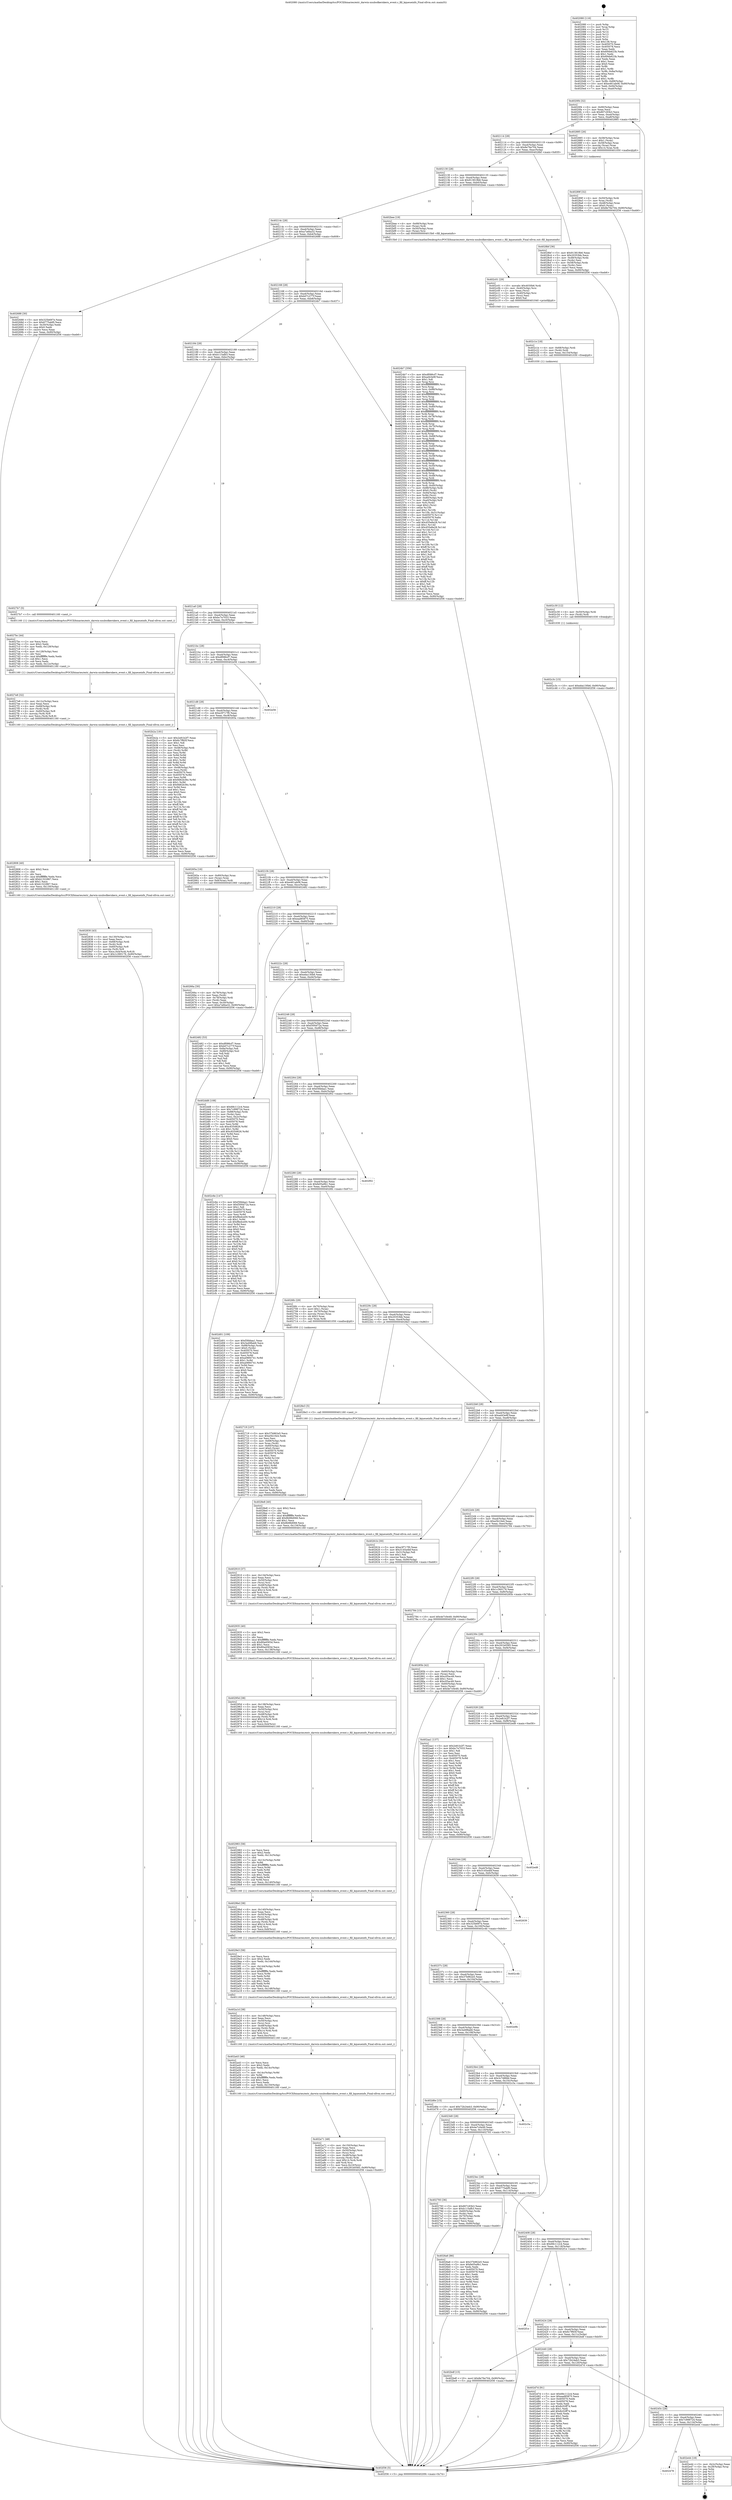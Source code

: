 digraph "0x402080" {
  label = "0x402080 (/mnt/c/Users/mathe/Desktop/tcc/POCII/binaries/extr_darwin-xnubsdkernkern_event.c_fill_kqueueinfo_Final-ollvm.out::main(0))"
  labelloc = "t"
  node[shape=record]

  Entry [label="",width=0.3,height=0.3,shape=circle,fillcolor=black,style=filled]
  "0x4020f4" [label="{
     0x4020f4 [32]\l
     | [instrs]\l
     &nbsp;&nbsp;0x4020f4 \<+6\>: mov -0x90(%rbp),%eax\l
     &nbsp;&nbsp;0x4020fa \<+2\>: mov %eax,%ecx\l
     &nbsp;&nbsp;0x4020fc \<+6\>: sub $0x807c93b3,%ecx\l
     &nbsp;&nbsp;0x402102 \<+6\>: mov %eax,-0xa4(%rbp)\l
     &nbsp;&nbsp;0x402108 \<+6\>: mov %ecx,-0xa8(%rbp)\l
     &nbsp;&nbsp;0x40210e \<+6\>: je 0000000000402885 \<main+0x805\>\l
  }"]
  "0x402885" [label="{
     0x402885 [26]\l
     | [instrs]\l
     &nbsp;&nbsp;0x402885 \<+4\>: mov -0x58(%rbp),%rax\l
     &nbsp;&nbsp;0x402889 \<+6\>: movl $0x1,(%rax)\l
     &nbsp;&nbsp;0x40288f \<+4\>: mov -0x58(%rbp),%rax\l
     &nbsp;&nbsp;0x402893 \<+3\>: movslq (%rax),%rax\l
     &nbsp;&nbsp;0x402896 \<+4\>: imul $0x14,%rax,%rdi\l
     &nbsp;&nbsp;0x40289a \<+5\>: call 0000000000401050 \<malloc@plt\>\l
     | [calls]\l
     &nbsp;&nbsp;0x401050 \{1\} (unknown)\l
  }"]
  "0x402114" [label="{
     0x402114 [28]\l
     | [instrs]\l
     &nbsp;&nbsp;0x402114 \<+5\>: jmp 0000000000402119 \<main+0x99\>\l
     &nbsp;&nbsp;0x402119 \<+6\>: mov -0xa4(%rbp),%eax\l
     &nbsp;&nbsp;0x40211f \<+5\>: sub $0x8e76e704,%eax\l
     &nbsp;&nbsp;0x402124 \<+6\>: mov %eax,-0xac(%rbp)\l
     &nbsp;&nbsp;0x40212a \<+6\>: je 00000000004028bf \<main+0x83f\>\l
  }"]
  Exit [label="",width=0.3,height=0.3,shape=circle,fillcolor=black,style=filled,peripheries=2]
  "0x4028bf" [label="{
     0x4028bf [36]\l
     | [instrs]\l
     &nbsp;&nbsp;0x4028bf \<+5\>: mov $0x913819b6,%eax\l
     &nbsp;&nbsp;0x4028c4 \<+5\>: mov $0x20353bb,%ecx\l
     &nbsp;&nbsp;0x4028c9 \<+4\>: mov -0x48(%rbp),%rdx\l
     &nbsp;&nbsp;0x4028cd \<+2\>: mov (%rdx),%esi\l
     &nbsp;&nbsp;0x4028cf \<+4\>: mov -0x58(%rbp),%rdx\l
     &nbsp;&nbsp;0x4028d3 \<+2\>: cmp (%rdx),%esi\l
     &nbsp;&nbsp;0x4028d5 \<+3\>: cmovl %ecx,%eax\l
     &nbsp;&nbsp;0x4028d8 \<+6\>: mov %eax,-0x90(%rbp)\l
     &nbsp;&nbsp;0x4028de \<+5\>: jmp 0000000000402f36 \<main+0xeb6\>\l
  }"]
  "0x402130" [label="{
     0x402130 [28]\l
     | [instrs]\l
     &nbsp;&nbsp;0x402130 \<+5\>: jmp 0000000000402135 \<main+0xb5\>\l
     &nbsp;&nbsp;0x402135 \<+6\>: mov -0xa4(%rbp),%eax\l
     &nbsp;&nbsp;0x40213b \<+5\>: sub $0x913819b6,%eax\l
     &nbsp;&nbsp;0x402140 \<+6\>: mov %eax,-0xb0(%rbp)\l
     &nbsp;&nbsp;0x402146 \<+6\>: je 0000000000402bee \<main+0xb6e\>\l
  }"]
  "0x402478" [label="{
     0x402478\l
  }", style=dashed]
  "0x402bee" [label="{
     0x402bee [19]\l
     | [instrs]\l
     &nbsp;&nbsp;0x402bee \<+4\>: mov -0x68(%rbp),%rax\l
     &nbsp;&nbsp;0x402bf2 \<+3\>: mov (%rax),%rdi\l
     &nbsp;&nbsp;0x402bf5 \<+4\>: mov -0x50(%rbp),%rax\l
     &nbsp;&nbsp;0x402bf9 \<+3\>: mov (%rax),%rsi\l
     &nbsp;&nbsp;0x402bfc \<+5\>: call 00000000004015b0 \<fill_kqueueinfo\>\l
     | [calls]\l
     &nbsp;&nbsp;0x4015b0 \{1\} (/mnt/c/Users/mathe/Desktop/tcc/POCII/binaries/extr_darwin-xnubsdkernkern_event.c_fill_kqueueinfo_Final-ollvm.out::fill_kqueueinfo)\l
  }"]
  "0x40214c" [label="{
     0x40214c [28]\l
     | [instrs]\l
     &nbsp;&nbsp;0x40214c \<+5\>: jmp 0000000000402151 \<main+0xd1\>\l
     &nbsp;&nbsp;0x402151 \<+6\>: mov -0xa4(%rbp),%eax\l
     &nbsp;&nbsp;0x402157 \<+5\>: sub $0xa7a6ba32,%eax\l
     &nbsp;&nbsp;0x40215c \<+6\>: mov %eax,-0xb4(%rbp)\l
     &nbsp;&nbsp;0x402162 \<+6\>: je 0000000000402688 \<main+0x608\>\l
  }"]
  "0x402e44" [label="{
     0x402e44 [18]\l
     | [instrs]\l
     &nbsp;&nbsp;0x402e44 \<+3\>: mov -0x2c(%rbp),%eax\l
     &nbsp;&nbsp;0x402e47 \<+4\>: lea -0x28(%rbp),%rsp\l
     &nbsp;&nbsp;0x402e4b \<+1\>: pop %rbx\l
     &nbsp;&nbsp;0x402e4c \<+2\>: pop %r12\l
     &nbsp;&nbsp;0x402e4e \<+2\>: pop %r13\l
     &nbsp;&nbsp;0x402e50 \<+2\>: pop %r14\l
     &nbsp;&nbsp;0x402e52 \<+2\>: pop %r15\l
     &nbsp;&nbsp;0x402e54 \<+1\>: pop %rbp\l
     &nbsp;&nbsp;0x402e55 \<+1\>: ret\l
  }"]
  "0x402688" [label="{
     0x402688 [30]\l
     | [instrs]\l
     &nbsp;&nbsp;0x402688 \<+5\>: mov $0x325b697e,%eax\l
     &nbsp;&nbsp;0x40268d \<+5\>: mov $0x6775abf0,%ecx\l
     &nbsp;&nbsp;0x402692 \<+3\>: mov -0x30(%rbp),%edx\l
     &nbsp;&nbsp;0x402695 \<+3\>: cmp $0x0,%edx\l
     &nbsp;&nbsp;0x402698 \<+3\>: cmove %ecx,%eax\l
     &nbsp;&nbsp;0x40269b \<+6\>: mov %eax,-0x90(%rbp)\l
     &nbsp;&nbsp;0x4026a1 \<+5\>: jmp 0000000000402f36 \<main+0xeb6\>\l
  }"]
  "0x402168" [label="{
     0x402168 [28]\l
     | [instrs]\l
     &nbsp;&nbsp;0x402168 \<+5\>: jmp 000000000040216d \<main+0xed\>\l
     &nbsp;&nbsp;0x40216d \<+6\>: mov -0xa4(%rbp),%eax\l
     &nbsp;&nbsp;0x402173 \<+5\>: sub $0xb07c277f,%eax\l
     &nbsp;&nbsp;0x402178 \<+6\>: mov %eax,-0xb8(%rbp)\l
     &nbsp;&nbsp;0x40217e \<+6\>: je 00000000004024b7 \<main+0x437\>\l
  }"]
  "0x40245c" [label="{
     0x40245c [28]\l
     | [instrs]\l
     &nbsp;&nbsp;0x40245c \<+5\>: jmp 0000000000402461 \<main+0x3e1\>\l
     &nbsp;&nbsp;0x402461 \<+6\>: mov -0xa4(%rbp),%eax\l
     &nbsp;&nbsp;0x402467 \<+5\>: sub $0x7c998724,%eax\l
     &nbsp;&nbsp;0x40246c \<+6\>: mov %eax,-0x124(%rbp)\l
     &nbsp;&nbsp;0x402472 \<+6\>: je 0000000000402e44 \<main+0xdc4\>\l
  }"]
  "0x4024b7" [label="{
     0x4024b7 [356]\l
     | [instrs]\l
     &nbsp;&nbsp;0x4024b7 \<+5\>: mov $0xdf086cf7,%eax\l
     &nbsp;&nbsp;0x4024bc \<+5\>: mov $0xad43e9f,%ecx\l
     &nbsp;&nbsp;0x4024c1 \<+2\>: mov $0x1,%dl\l
     &nbsp;&nbsp;0x4024c3 \<+3\>: mov %rsp,%rsi\l
     &nbsp;&nbsp;0x4024c6 \<+4\>: add $0xfffffffffffffff0,%rsi\l
     &nbsp;&nbsp;0x4024ca \<+3\>: mov %rsi,%rsp\l
     &nbsp;&nbsp;0x4024cd \<+7\>: mov %rsi,-0x88(%rbp)\l
     &nbsp;&nbsp;0x4024d4 \<+3\>: mov %rsp,%rsi\l
     &nbsp;&nbsp;0x4024d7 \<+4\>: add $0xfffffffffffffff0,%rsi\l
     &nbsp;&nbsp;0x4024db \<+3\>: mov %rsi,%rsp\l
     &nbsp;&nbsp;0x4024de \<+3\>: mov %rsp,%rdi\l
     &nbsp;&nbsp;0x4024e1 \<+4\>: add $0xfffffffffffffff0,%rdi\l
     &nbsp;&nbsp;0x4024e5 \<+3\>: mov %rdi,%rsp\l
     &nbsp;&nbsp;0x4024e8 \<+4\>: mov %rdi,-0x80(%rbp)\l
     &nbsp;&nbsp;0x4024ec \<+3\>: mov %rsp,%rdi\l
     &nbsp;&nbsp;0x4024ef \<+4\>: add $0xfffffffffffffff0,%rdi\l
     &nbsp;&nbsp;0x4024f3 \<+3\>: mov %rdi,%rsp\l
     &nbsp;&nbsp;0x4024f6 \<+4\>: mov %rdi,-0x78(%rbp)\l
     &nbsp;&nbsp;0x4024fa \<+3\>: mov %rsp,%rdi\l
     &nbsp;&nbsp;0x4024fd \<+4\>: add $0xfffffffffffffff0,%rdi\l
     &nbsp;&nbsp;0x402501 \<+3\>: mov %rdi,%rsp\l
     &nbsp;&nbsp;0x402504 \<+4\>: mov %rdi,-0x70(%rbp)\l
     &nbsp;&nbsp;0x402508 \<+3\>: mov %rsp,%rdi\l
     &nbsp;&nbsp;0x40250b \<+4\>: add $0xfffffffffffffff0,%rdi\l
     &nbsp;&nbsp;0x40250f \<+3\>: mov %rdi,%rsp\l
     &nbsp;&nbsp;0x402512 \<+4\>: mov %rdi,-0x68(%rbp)\l
     &nbsp;&nbsp;0x402516 \<+3\>: mov %rsp,%rdi\l
     &nbsp;&nbsp;0x402519 \<+4\>: add $0xfffffffffffffff0,%rdi\l
     &nbsp;&nbsp;0x40251d \<+3\>: mov %rdi,%rsp\l
     &nbsp;&nbsp;0x402520 \<+4\>: mov %rdi,-0x60(%rbp)\l
     &nbsp;&nbsp;0x402524 \<+3\>: mov %rsp,%rdi\l
     &nbsp;&nbsp;0x402527 \<+4\>: add $0xfffffffffffffff0,%rdi\l
     &nbsp;&nbsp;0x40252b \<+3\>: mov %rdi,%rsp\l
     &nbsp;&nbsp;0x40252e \<+4\>: mov %rdi,-0x58(%rbp)\l
     &nbsp;&nbsp;0x402532 \<+3\>: mov %rsp,%rdi\l
     &nbsp;&nbsp;0x402535 \<+4\>: add $0xfffffffffffffff0,%rdi\l
     &nbsp;&nbsp;0x402539 \<+3\>: mov %rdi,%rsp\l
     &nbsp;&nbsp;0x40253c \<+4\>: mov %rdi,-0x50(%rbp)\l
     &nbsp;&nbsp;0x402540 \<+3\>: mov %rsp,%rdi\l
     &nbsp;&nbsp;0x402543 \<+4\>: add $0xfffffffffffffff0,%rdi\l
     &nbsp;&nbsp;0x402547 \<+3\>: mov %rdi,%rsp\l
     &nbsp;&nbsp;0x40254a \<+4\>: mov %rdi,-0x48(%rbp)\l
     &nbsp;&nbsp;0x40254e \<+3\>: mov %rsp,%rdi\l
     &nbsp;&nbsp;0x402551 \<+4\>: add $0xfffffffffffffff0,%rdi\l
     &nbsp;&nbsp;0x402555 \<+3\>: mov %rdi,%rsp\l
     &nbsp;&nbsp;0x402558 \<+4\>: mov %rdi,-0x40(%rbp)\l
     &nbsp;&nbsp;0x40255c \<+7\>: mov -0x88(%rbp),%rdi\l
     &nbsp;&nbsp;0x402563 \<+6\>: movl $0x0,(%rdi)\l
     &nbsp;&nbsp;0x402569 \<+7\>: mov -0x94(%rbp),%r8d\l
     &nbsp;&nbsp;0x402570 \<+3\>: mov %r8d,(%rsi)\l
     &nbsp;&nbsp;0x402573 \<+4\>: mov -0x80(%rbp),%rdi\l
     &nbsp;&nbsp;0x402577 \<+7\>: mov -0xa0(%rbp),%r9\l
     &nbsp;&nbsp;0x40257e \<+3\>: mov %r9,(%rdi)\l
     &nbsp;&nbsp;0x402581 \<+3\>: cmpl $0x2,(%rsi)\l
     &nbsp;&nbsp;0x402584 \<+4\>: setne %r10b\l
     &nbsp;&nbsp;0x402588 \<+4\>: and $0x1,%r10b\l
     &nbsp;&nbsp;0x40258c \<+4\>: mov %r10b,-0x31(%rbp)\l
     &nbsp;&nbsp;0x402590 \<+8\>: mov 0x405070,%r11d\l
     &nbsp;&nbsp;0x402598 \<+7\>: mov 0x405078,%ebx\l
     &nbsp;&nbsp;0x40259f \<+3\>: mov %r11d,%r14d\l
     &nbsp;&nbsp;0x4025a2 \<+7\>: add $0x455e8a28,%r14d\l
     &nbsp;&nbsp;0x4025a9 \<+4\>: sub $0x1,%r14d\l
     &nbsp;&nbsp;0x4025ad \<+7\>: sub $0x455e8a28,%r14d\l
     &nbsp;&nbsp;0x4025b4 \<+4\>: imul %r14d,%r11d\l
     &nbsp;&nbsp;0x4025b8 \<+4\>: and $0x1,%r11d\l
     &nbsp;&nbsp;0x4025bc \<+4\>: cmp $0x0,%r11d\l
     &nbsp;&nbsp;0x4025c0 \<+4\>: sete %r10b\l
     &nbsp;&nbsp;0x4025c4 \<+3\>: cmp $0xa,%ebx\l
     &nbsp;&nbsp;0x4025c7 \<+4\>: setl %r15b\l
     &nbsp;&nbsp;0x4025cb \<+3\>: mov %r10b,%r12b\l
     &nbsp;&nbsp;0x4025ce \<+4\>: xor $0xff,%r12b\l
     &nbsp;&nbsp;0x4025d2 \<+3\>: mov %r15b,%r13b\l
     &nbsp;&nbsp;0x4025d5 \<+4\>: xor $0xff,%r13b\l
     &nbsp;&nbsp;0x4025d9 \<+3\>: xor $0x1,%dl\l
     &nbsp;&nbsp;0x4025dc \<+3\>: mov %r12b,%sil\l
     &nbsp;&nbsp;0x4025df \<+4\>: and $0xff,%sil\l
     &nbsp;&nbsp;0x4025e3 \<+3\>: and %dl,%r10b\l
     &nbsp;&nbsp;0x4025e6 \<+3\>: mov %r13b,%dil\l
     &nbsp;&nbsp;0x4025e9 \<+4\>: and $0xff,%dil\l
     &nbsp;&nbsp;0x4025ed \<+3\>: and %dl,%r15b\l
     &nbsp;&nbsp;0x4025f0 \<+3\>: or %r10b,%sil\l
     &nbsp;&nbsp;0x4025f3 \<+3\>: or %r15b,%dil\l
     &nbsp;&nbsp;0x4025f6 \<+3\>: xor %dil,%sil\l
     &nbsp;&nbsp;0x4025f9 \<+3\>: or %r13b,%r12b\l
     &nbsp;&nbsp;0x4025fc \<+4\>: xor $0xff,%r12b\l
     &nbsp;&nbsp;0x402600 \<+3\>: or $0x1,%dl\l
     &nbsp;&nbsp;0x402603 \<+3\>: and %dl,%r12b\l
     &nbsp;&nbsp;0x402606 \<+3\>: or %r12b,%sil\l
     &nbsp;&nbsp;0x402609 \<+4\>: test $0x1,%sil\l
     &nbsp;&nbsp;0x40260d \<+3\>: cmovne %ecx,%eax\l
     &nbsp;&nbsp;0x402610 \<+6\>: mov %eax,-0x90(%rbp)\l
     &nbsp;&nbsp;0x402616 \<+5\>: jmp 0000000000402f36 \<main+0xeb6\>\l
  }"]
  "0x402184" [label="{
     0x402184 [28]\l
     | [instrs]\l
     &nbsp;&nbsp;0x402184 \<+5\>: jmp 0000000000402189 \<main+0x109\>\l
     &nbsp;&nbsp;0x402189 \<+6\>: mov -0xa4(%rbp),%eax\l
     &nbsp;&nbsp;0x40218f \<+5\>: sub $0xb115afb3,%eax\l
     &nbsp;&nbsp;0x402194 \<+6\>: mov %eax,-0xbc(%rbp)\l
     &nbsp;&nbsp;0x40219a \<+6\>: je 00000000004027b7 \<main+0x737\>\l
  }"]
  "0x402d7d" [label="{
     0x402d7d [91]\l
     | [instrs]\l
     &nbsp;&nbsp;0x402d7d \<+5\>: mov $0x68c112c4,%eax\l
     &nbsp;&nbsp;0x402d82 \<+5\>: mov $0xead85875,%ecx\l
     &nbsp;&nbsp;0x402d87 \<+7\>: mov 0x405070,%edx\l
     &nbsp;&nbsp;0x402d8e \<+7\>: mov 0x405078,%esi\l
     &nbsp;&nbsp;0x402d95 \<+2\>: mov %edx,%edi\l
     &nbsp;&nbsp;0x402d97 \<+6\>: sub $0x8c02ff74,%edi\l
     &nbsp;&nbsp;0x402d9d \<+3\>: sub $0x1,%edi\l
     &nbsp;&nbsp;0x402da0 \<+6\>: add $0x8c02ff74,%edi\l
     &nbsp;&nbsp;0x402da6 \<+3\>: imul %edi,%edx\l
     &nbsp;&nbsp;0x402da9 \<+3\>: and $0x1,%edx\l
     &nbsp;&nbsp;0x402dac \<+3\>: cmp $0x0,%edx\l
     &nbsp;&nbsp;0x402daf \<+4\>: sete %r8b\l
     &nbsp;&nbsp;0x402db3 \<+3\>: cmp $0xa,%esi\l
     &nbsp;&nbsp;0x402db6 \<+4\>: setl %r9b\l
     &nbsp;&nbsp;0x402dba \<+3\>: mov %r8b,%r10b\l
     &nbsp;&nbsp;0x402dbd \<+3\>: and %r9b,%r10b\l
     &nbsp;&nbsp;0x402dc0 \<+3\>: xor %r9b,%r8b\l
     &nbsp;&nbsp;0x402dc3 \<+3\>: or %r8b,%r10b\l
     &nbsp;&nbsp;0x402dc6 \<+4\>: test $0x1,%r10b\l
     &nbsp;&nbsp;0x402dca \<+3\>: cmovne %ecx,%eax\l
     &nbsp;&nbsp;0x402dcd \<+6\>: mov %eax,-0x90(%rbp)\l
     &nbsp;&nbsp;0x402dd3 \<+5\>: jmp 0000000000402f36 \<main+0xeb6\>\l
  }"]
  "0x4027b7" [label="{
     0x4027b7 [5]\l
     | [instrs]\l
     &nbsp;&nbsp;0x4027b7 \<+5\>: call 0000000000401160 \<next_i\>\l
     | [calls]\l
     &nbsp;&nbsp;0x401160 \{1\} (/mnt/c/Users/mathe/Desktop/tcc/POCII/binaries/extr_darwin-xnubsdkernkern_event.c_fill_kqueueinfo_Final-ollvm.out::next_i)\l
  }"]
  "0x4021a0" [label="{
     0x4021a0 [28]\l
     | [instrs]\l
     &nbsp;&nbsp;0x4021a0 \<+5\>: jmp 00000000004021a5 \<main+0x125\>\l
     &nbsp;&nbsp;0x4021a5 \<+6\>: mov -0xa4(%rbp),%eax\l
     &nbsp;&nbsp;0x4021ab \<+5\>: sub $0xbc7e7033,%eax\l
     &nbsp;&nbsp;0x4021b0 \<+6\>: mov %eax,-0xc0(%rbp)\l
     &nbsp;&nbsp;0x4021b6 \<+6\>: je 0000000000402b2a \<main+0xaaa\>\l
  }"]
  "0x402c3c" [label="{
     0x402c3c [15]\l
     | [instrs]\l
     &nbsp;&nbsp;0x402c3c \<+10\>: movl $0xeba130b6,-0x90(%rbp)\l
     &nbsp;&nbsp;0x402c46 \<+5\>: jmp 0000000000402f36 \<main+0xeb6\>\l
  }"]
  "0x402b2a" [label="{
     0x402b2a [181]\l
     | [instrs]\l
     &nbsp;&nbsp;0x402b2a \<+5\>: mov $0x2e81b2f7,%eax\l
     &nbsp;&nbsp;0x402b2f \<+5\>: mov $0x6c7ff45f,%ecx\l
     &nbsp;&nbsp;0x402b34 \<+2\>: mov $0x1,%dl\l
     &nbsp;&nbsp;0x402b36 \<+2\>: xor %esi,%esi\l
     &nbsp;&nbsp;0x402b38 \<+4\>: mov -0x48(%rbp),%rdi\l
     &nbsp;&nbsp;0x402b3c \<+3\>: mov (%rdi),%r8d\l
     &nbsp;&nbsp;0x402b3f \<+3\>: mov %esi,%r9d\l
     &nbsp;&nbsp;0x402b42 \<+3\>: sub %r8d,%r9d\l
     &nbsp;&nbsp;0x402b45 \<+3\>: mov %esi,%r8d\l
     &nbsp;&nbsp;0x402b48 \<+4\>: sub $0x1,%r8d\l
     &nbsp;&nbsp;0x402b4c \<+3\>: add %r8d,%r9d\l
     &nbsp;&nbsp;0x402b4f \<+3\>: sub %r9d,%esi\l
     &nbsp;&nbsp;0x402b52 \<+4\>: mov -0x48(%rbp),%rdi\l
     &nbsp;&nbsp;0x402b56 \<+2\>: mov %esi,(%rdi)\l
     &nbsp;&nbsp;0x402b58 \<+7\>: mov 0x405070,%esi\l
     &nbsp;&nbsp;0x402b5f \<+8\>: mov 0x405078,%r8d\l
     &nbsp;&nbsp;0x402b67 \<+3\>: mov %esi,%r9d\l
     &nbsp;&nbsp;0x402b6a \<+7\>: add $0x9d62b36c,%r9d\l
     &nbsp;&nbsp;0x402b71 \<+4\>: sub $0x1,%r9d\l
     &nbsp;&nbsp;0x402b75 \<+7\>: sub $0x9d62b36c,%r9d\l
     &nbsp;&nbsp;0x402b7c \<+4\>: imul %r9d,%esi\l
     &nbsp;&nbsp;0x402b80 \<+3\>: and $0x1,%esi\l
     &nbsp;&nbsp;0x402b83 \<+3\>: cmp $0x0,%esi\l
     &nbsp;&nbsp;0x402b86 \<+4\>: sete %r10b\l
     &nbsp;&nbsp;0x402b8a \<+4\>: cmp $0xa,%r8d\l
     &nbsp;&nbsp;0x402b8e \<+4\>: setl %r11b\l
     &nbsp;&nbsp;0x402b92 \<+3\>: mov %r10b,%bl\l
     &nbsp;&nbsp;0x402b95 \<+3\>: xor $0xff,%bl\l
     &nbsp;&nbsp;0x402b98 \<+3\>: mov %r11b,%r14b\l
     &nbsp;&nbsp;0x402b9b \<+4\>: xor $0xff,%r14b\l
     &nbsp;&nbsp;0x402b9f \<+3\>: xor $0x1,%dl\l
     &nbsp;&nbsp;0x402ba2 \<+3\>: mov %bl,%r15b\l
     &nbsp;&nbsp;0x402ba5 \<+4\>: and $0xff,%r15b\l
     &nbsp;&nbsp;0x402ba9 \<+3\>: and %dl,%r10b\l
     &nbsp;&nbsp;0x402bac \<+3\>: mov %r14b,%r12b\l
     &nbsp;&nbsp;0x402baf \<+4\>: and $0xff,%r12b\l
     &nbsp;&nbsp;0x402bb3 \<+3\>: and %dl,%r11b\l
     &nbsp;&nbsp;0x402bb6 \<+3\>: or %r10b,%r15b\l
     &nbsp;&nbsp;0x402bb9 \<+3\>: or %r11b,%r12b\l
     &nbsp;&nbsp;0x402bbc \<+3\>: xor %r12b,%r15b\l
     &nbsp;&nbsp;0x402bbf \<+3\>: or %r14b,%bl\l
     &nbsp;&nbsp;0x402bc2 \<+3\>: xor $0xff,%bl\l
     &nbsp;&nbsp;0x402bc5 \<+3\>: or $0x1,%dl\l
     &nbsp;&nbsp;0x402bc8 \<+2\>: and %dl,%bl\l
     &nbsp;&nbsp;0x402bca \<+3\>: or %bl,%r15b\l
     &nbsp;&nbsp;0x402bcd \<+4\>: test $0x1,%r15b\l
     &nbsp;&nbsp;0x402bd1 \<+3\>: cmovne %ecx,%eax\l
     &nbsp;&nbsp;0x402bd4 \<+6\>: mov %eax,-0x90(%rbp)\l
     &nbsp;&nbsp;0x402bda \<+5\>: jmp 0000000000402f36 \<main+0xeb6\>\l
  }"]
  "0x4021bc" [label="{
     0x4021bc [28]\l
     | [instrs]\l
     &nbsp;&nbsp;0x4021bc \<+5\>: jmp 00000000004021c1 \<main+0x141\>\l
     &nbsp;&nbsp;0x4021c1 \<+6\>: mov -0xa4(%rbp),%eax\l
     &nbsp;&nbsp;0x4021c7 \<+5\>: sub $0xdf086cf7,%eax\l
     &nbsp;&nbsp;0x4021cc \<+6\>: mov %eax,-0xc4(%rbp)\l
     &nbsp;&nbsp;0x4021d2 \<+6\>: je 0000000000402e56 \<main+0xdd6\>\l
  }"]
  "0x402c30" [label="{
     0x402c30 [12]\l
     | [instrs]\l
     &nbsp;&nbsp;0x402c30 \<+4\>: mov -0x50(%rbp),%rdi\l
     &nbsp;&nbsp;0x402c34 \<+3\>: mov (%rdi),%rdi\l
     &nbsp;&nbsp;0x402c37 \<+5\>: call 0000000000401030 \<free@plt\>\l
     | [calls]\l
     &nbsp;&nbsp;0x401030 \{1\} (unknown)\l
  }"]
  "0x402e56" [label="{
     0x402e56\l
  }", style=dashed]
  "0x4021d8" [label="{
     0x4021d8 [28]\l
     | [instrs]\l
     &nbsp;&nbsp;0x4021d8 \<+5\>: jmp 00000000004021dd \<main+0x15d\>\l
     &nbsp;&nbsp;0x4021dd \<+6\>: mov -0xa4(%rbp),%eax\l
     &nbsp;&nbsp;0x4021e3 \<+5\>: sub $0xe3f717f0,%eax\l
     &nbsp;&nbsp;0x4021e8 \<+6\>: mov %eax,-0xc8(%rbp)\l
     &nbsp;&nbsp;0x4021ee \<+6\>: je 000000000040265a \<main+0x5da\>\l
  }"]
  "0x402c1e" [label="{
     0x402c1e [18]\l
     | [instrs]\l
     &nbsp;&nbsp;0x402c1e \<+4\>: mov -0x68(%rbp),%rdi\l
     &nbsp;&nbsp;0x402c22 \<+3\>: mov (%rdi),%rdi\l
     &nbsp;&nbsp;0x402c25 \<+6\>: mov %eax,-0x154(%rbp)\l
     &nbsp;&nbsp;0x402c2b \<+5\>: call 0000000000401030 \<free@plt\>\l
     | [calls]\l
     &nbsp;&nbsp;0x401030 \{1\} (unknown)\l
  }"]
  "0x40265a" [label="{
     0x40265a [16]\l
     | [instrs]\l
     &nbsp;&nbsp;0x40265a \<+4\>: mov -0x80(%rbp),%rax\l
     &nbsp;&nbsp;0x40265e \<+3\>: mov (%rax),%rax\l
     &nbsp;&nbsp;0x402661 \<+4\>: mov 0x8(%rax),%rdi\l
     &nbsp;&nbsp;0x402665 \<+5\>: call 0000000000401060 \<atoi@plt\>\l
     | [calls]\l
     &nbsp;&nbsp;0x401060 \{1\} (unknown)\l
  }"]
  "0x4021f4" [label="{
     0x4021f4 [28]\l
     | [instrs]\l
     &nbsp;&nbsp;0x4021f4 \<+5\>: jmp 00000000004021f9 \<main+0x179\>\l
     &nbsp;&nbsp;0x4021f9 \<+6\>: mov -0xa4(%rbp),%eax\l
     &nbsp;&nbsp;0x4021ff \<+5\>: sub $0xe461ab08,%eax\l
     &nbsp;&nbsp;0x402204 \<+6\>: mov %eax,-0xcc(%rbp)\l
     &nbsp;&nbsp;0x40220a \<+6\>: je 0000000000402482 \<main+0x402\>\l
  }"]
  "0x402c01" [label="{
     0x402c01 [29]\l
     | [instrs]\l
     &nbsp;&nbsp;0x402c01 \<+10\>: movabs $0x4030b6,%rdi\l
     &nbsp;&nbsp;0x402c0b \<+4\>: mov -0x40(%rbp),%rsi\l
     &nbsp;&nbsp;0x402c0f \<+2\>: mov %eax,(%rsi)\l
     &nbsp;&nbsp;0x402c11 \<+4\>: mov -0x40(%rbp),%rsi\l
     &nbsp;&nbsp;0x402c15 \<+2\>: mov (%rsi),%esi\l
     &nbsp;&nbsp;0x402c17 \<+2\>: mov $0x0,%al\l
     &nbsp;&nbsp;0x402c19 \<+5\>: call 0000000000401040 \<printf@plt\>\l
     | [calls]\l
     &nbsp;&nbsp;0x401040 \{1\} (unknown)\l
  }"]
  "0x402482" [label="{
     0x402482 [53]\l
     | [instrs]\l
     &nbsp;&nbsp;0x402482 \<+5\>: mov $0xdf086cf7,%eax\l
     &nbsp;&nbsp;0x402487 \<+5\>: mov $0xb07c277f,%ecx\l
     &nbsp;&nbsp;0x40248c \<+6\>: mov -0x8a(%rbp),%dl\l
     &nbsp;&nbsp;0x402492 \<+7\>: mov -0x89(%rbp),%sil\l
     &nbsp;&nbsp;0x402499 \<+3\>: mov %dl,%dil\l
     &nbsp;&nbsp;0x40249c \<+3\>: and %sil,%dil\l
     &nbsp;&nbsp;0x40249f \<+3\>: xor %sil,%dl\l
     &nbsp;&nbsp;0x4024a2 \<+3\>: or %dl,%dil\l
     &nbsp;&nbsp;0x4024a5 \<+4\>: test $0x1,%dil\l
     &nbsp;&nbsp;0x4024a9 \<+3\>: cmovne %ecx,%eax\l
     &nbsp;&nbsp;0x4024ac \<+6\>: mov %eax,-0x90(%rbp)\l
     &nbsp;&nbsp;0x4024b2 \<+5\>: jmp 0000000000402f36 \<main+0xeb6\>\l
  }"]
  "0x402210" [label="{
     0x402210 [28]\l
     | [instrs]\l
     &nbsp;&nbsp;0x402210 \<+5\>: jmp 0000000000402215 \<main+0x195\>\l
     &nbsp;&nbsp;0x402215 \<+6\>: mov -0xa4(%rbp),%eax\l
     &nbsp;&nbsp;0x40221b \<+5\>: sub $0xead85875,%eax\l
     &nbsp;&nbsp;0x402220 \<+6\>: mov %eax,-0xd0(%rbp)\l
     &nbsp;&nbsp;0x402226 \<+6\>: je 0000000000402dd8 \<main+0xd58\>\l
  }"]
  "0x402f36" [label="{
     0x402f36 [5]\l
     | [instrs]\l
     &nbsp;&nbsp;0x402f36 \<+5\>: jmp 00000000004020f4 \<main+0x74\>\l
  }"]
  "0x402080" [label="{
     0x402080 [116]\l
     | [instrs]\l
     &nbsp;&nbsp;0x402080 \<+1\>: push %rbp\l
     &nbsp;&nbsp;0x402081 \<+3\>: mov %rsp,%rbp\l
     &nbsp;&nbsp;0x402084 \<+2\>: push %r15\l
     &nbsp;&nbsp;0x402086 \<+2\>: push %r14\l
     &nbsp;&nbsp;0x402088 \<+2\>: push %r13\l
     &nbsp;&nbsp;0x40208a \<+2\>: push %r12\l
     &nbsp;&nbsp;0x40208c \<+1\>: push %rbx\l
     &nbsp;&nbsp;0x40208d \<+7\>: sub $0x138,%rsp\l
     &nbsp;&nbsp;0x402094 \<+7\>: mov 0x405070,%eax\l
     &nbsp;&nbsp;0x40209b \<+7\>: mov 0x405078,%ecx\l
     &nbsp;&nbsp;0x4020a2 \<+2\>: mov %eax,%edx\l
     &nbsp;&nbsp;0x4020a4 \<+6\>: add $0x694b623b,%edx\l
     &nbsp;&nbsp;0x4020aa \<+3\>: sub $0x1,%edx\l
     &nbsp;&nbsp;0x4020ad \<+6\>: sub $0x694b623b,%edx\l
     &nbsp;&nbsp;0x4020b3 \<+3\>: imul %edx,%eax\l
     &nbsp;&nbsp;0x4020b6 \<+3\>: and $0x1,%eax\l
     &nbsp;&nbsp;0x4020b9 \<+3\>: cmp $0x0,%eax\l
     &nbsp;&nbsp;0x4020bc \<+4\>: sete %r8b\l
     &nbsp;&nbsp;0x4020c0 \<+4\>: and $0x1,%r8b\l
     &nbsp;&nbsp;0x4020c4 \<+7\>: mov %r8b,-0x8a(%rbp)\l
     &nbsp;&nbsp;0x4020cb \<+3\>: cmp $0xa,%ecx\l
     &nbsp;&nbsp;0x4020ce \<+4\>: setl %r8b\l
     &nbsp;&nbsp;0x4020d2 \<+4\>: and $0x1,%r8b\l
     &nbsp;&nbsp;0x4020d6 \<+7\>: mov %r8b,-0x89(%rbp)\l
     &nbsp;&nbsp;0x4020dd \<+10\>: movl $0xe461ab08,-0x90(%rbp)\l
     &nbsp;&nbsp;0x4020e7 \<+6\>: mov %edi,-0x94(%rbp)\l
     &nbsp;&nbsp;0x4020ed \<+7\>: mov %rsi,-0xa0(%rbp)\l
  }"]
  "0x402440" [label="{
     0x402440 [28]\l
     | [instrs]\l
     &nbsp;&nbsp;0x402440 \<+5\>: jmp 0000000000402445 \<main+0x3c5\>\l
     &nbsp;&nbsp;0x402445 \<+6\>: mov -0xa4(%rbp),%eax\l
     &nbsp;&nbsp;0x40244b \<+5\>: sub $0x72b24eb3,%eax\l
     &nbsp;&nbsp;0x402450 \<+6\>: mov %eax,-0x120(%rbp)\l
     &nbsp;&nbsp;0x402456 \<+6\>: je 0000000000402d7d \<main+0xcfd\>\l
  }"]
  "0x402bdf" [label="{
     0x402bdf [15]\l
     | [instrs]\l
     &nbsp;&nbsp;0x402bdf \<+10\>: movl $0x8e76e704,-0x90(%rbp)\l
     &nbsp;&nbsp;0x402be9 \<+5\>: jmp 0000000000402f36 \<main+0xeb6\>\l
  }"]
  "0x402dd8" [label="{
     0x402dd8 [108]\l
     | [instrs]\l
     &nbsp;&nbsp;0x402dd8 \<+5\>: mov $0x68c112c4,%eax\l
     &nbsp;&nbsp;0x402ddd \<+5\>: mov $0x7c998724,%ecx\l
     &nbsp;&nbsp;0x402de2 \<+7\>: mov -0x88(%rbp),%rdx\l
     &nbsp;&nbsp;0x402de9 \<+2\>: mov (%rdx),%esi\l
     &nbsp;&nbsp;0x402deb \<+3\>: mov %esi,-0x2c(%rbp)\l
     &nbsp;&nbsp;0x402dee \<+7\>: mov 0x405070,%esi\l
     &nbsp;&nbsp;0x402df5 \<+7\>: mov 0x405078,%edi\l
     &nbsp;&nbsp;0x402dfc \<+3\>: mov %esi,%r8d\l
     &nbsp;&nbsp;0x402dff \<+7\>: sub $0xc635d626,%r8d\l
     &nbsp;&nbsp;0x402e06 \<+4\>: sub $0x1,%r8d\l
     &nbsp;&nbsp;0x402e0a \<+7\>: add $0xc635d626,%r8d\l
     &nbsp;&nbsp;0x402e11 \<+4\>: imul %r8d,%esi\l
     &nbsp;&nbsp;0x402e15 \<+3\>: and $0x1,%esi\l
     &nbsp;&nbsp;0x402e18 \<+3\>: cmp $0x0,%esi\l
     &nbsp;&nbsp;0x402e1b \<+4\>: sete %r9b\l
     &nbsp;&nbsp;0x402e1f \<+3\>: cmp $0xa,%edi\l
     &nbsp;&nbsp;0x402e22 \<+4\>: setl %r10b\l
     &nbsp;&nbsp;0x402e26 \<+3\>: mov %r9b,%r11b\l
     &nbsp;&nbsp;0x402e29 \<+3\>: and %r10b,%r11b\l
     &nbsp;&nbsp;0x402e2c \<+3\>: xor %r10b,%r9b\l
     &nbsp;&nbsp;0x402e2f \<+3\>: or %r9b,%r11b\l
     &nbsp;&nbsp;0x402e32 \<+4\>: test $0x1,%r11b\l
     &nbsp;&nbsp;0x402e36 \<+3\>: cmovne %ecx,%eax\l
     &nbsp;&nbsp;0x402e39 \<+6\>: mov %eax,-0x90(%rbp)\l
     &nbsp;&nbsp;0x402e3f \<+5\>: jmp 0000000000402f36 \<main+0xeb6\>\l
  }"]
  "0x40222c" [label="{
     0x40222c [28]\l
     | [instrs]\l
     &nbsp;&nbsp;0x40222c \<+5\>: jmp 0000000000402231 \<main+0x1b1\>\l
     &nbsp;&nbsp;0x402231 \<+6\>: mov -0xa4(%rbp),%eax\l
     &nbsp;&nbsp;0x402237 \<+5\>: sub $0xeba130b6,%eax\l
     &nbsp;&nbsp;0x40223c \<+6\>: mov %eax,-0xd4(%rbp)\l
     &nbsp;&nbsp;0x402242 \<+6\>: je 0000000000402c6e \<main+0xbee\>\l
  }"]
  "0x402424" [label="{
     0x402424 [28]\l
     | [instrs]\l
     &nbsp;&nbsp;0x402424 \<+5\>: jmp 0000000000402429 \<main+0x3a9\>\l
     &nbsp;&nbsp;0x402429 \<+6\>: mov -0xa4(%rbp),%eax\l
     &nbsp;&nbsp;0x40242f \<+5\>: sub $0x6c7ff45f,%eax\l
     &nbsp;&nbsp;0x402434 \<+6\>: mov %eax,-0x11c(%rbp)\l
     &nbsp;&nbsp;0x40243a \<+6\>: je 0000000000402bdf \<main+0xb5f\>\l
  }"]
  "0x402c6e" [label="{
     0x402c6e [147]\l
     | [instrs]\l
     &nbsp;&nbsp;0x402c6e \<+5\>: mov $0xf3fddaa1,%eax\l
     &nbsp;&nbsp;0x402c73 \<+5\>: mov $0xf300d72a,%ecx\l
     &nbsp;&nbsp;0x402c78 \<+2\>: mov $0x1,%dl\l
     &nbsp;&nbsp;0x402c7a \<+7\>: mov 0x405070,%esi\l
     &nbsp;&nbsp;0x402c81 \<+7\>: mov 0x405078,%edi\l
     &nbsp;&nbsp;0x402c88 \<+3\>: mov %esi,%r8d\l
     &nbsp;&nbsp;0x402c8b \<+7\>: add $0xf8edce00,%r8d\l
     &nbsp;&nbsp;0x402c92 \<+4\>: sub $0x1,%r8d\l
     &nbsp;&nbsp;0x402c96 \<+7\>: sub $0xf8edce00,%r8d\l
     &nbsp;&nbsp;0x402c9d \<+4\>: imul %r8d,%esi\l
     &nbsp;&nbsp;0x402ca1 \<+3\>: and $0x1,%esi\l
     &nbsp;&nbsp;0x402ca4 \<+3\>: cmp $0x0,%esi\l
     &nbsp;&nbsp;0x402ca7 \<+4\>: sete %r9b\l
     &nbsp;&nbsp;0x402cab \<+3\>: cmp $0xa,%edi\l
     &nbsp;&nbsp;0x402cae \<+4\>: setl %r10b\l
     &nbsp;&nbsp;0x402cb2 \<+3\>: mov %r9b,%r11b\l
     &nbsp;&nbsp;0x402cb5 \<+4\>: xor $0xff,%r11b\l
     &nbsp;&nbsp;0x402cb9 \<+3\>: mov %r10b,%bl\l
     &nbsp;&nbsp;0x402cbc \<+3\>: xor $0xff,%bl\l
     &nbsp;&nbsp;0x402cbf \<+3\>: xor $0x0,%dl\l
     &nbsp;&nbsp;0x402cc2 \<+3\>: mov %r11b,%r14b\l
     &nbsp;&nbsp;0x402cc5 \<+4\>: and $0x0,%r14b\l
     &nbsp;&nbsp;0x402cc9 \<+3\>: and %dl,%r9b\l
     &nbsp;&nbsp;0x402ccc \<+3\>: mov %bl,%r15b\l
     &nbsp;&nbsp;0x402ccf \<+4\>: and $0x0,%r15b\l
     &nbsp;&nbsp;0x402cd3 \<+3\>: and %dl,%r10b\l
     &nbsp;&nbsp;0x402cd6 \<+3\>: or %r9b,%r14b\l
     &nbsp;&nbsp;0x402cd9 \<+3\>: or %r10b,%r15b\l
     &nbsp;&nbsp;0x402cdc \<+3\>: xor %r15b,%r14b\l
     &nbsp;&nbsp;0x402cdf \<+3\>: or %bl,%r11b\l
     &nbsp;&nbsp;0x402ce2 \<+4\>: xor $0xff,%r11b\l
     &nbsp;&nbsp;0x402ce6 \<+3\>: or $0x0,%dl\l
     &nbsp;&nbsp;0x402ce9 \<+3\>: and %dl,%r11b\l
     &nbsp;&nbsp;0x402cec \<+3\>: or %r11b,%r14b\l
     &nbsp;&nbsp;0x402cef \<+4\>: test $0x1,%r14b\l
     &nbsp;&nbsp;0x402cf3 \<+3\>: cmovne %ecx,%eax\l
     &nbsp;&nbsp;0x402cf6 \<+6\>: mov %eax,-0x90(%rbp)\l
     &nbsp;&nbsp;0x402cfc \<+5\>: jmp 0000000000402f36 \<main+0xeb6\>\l
  }"]
  "0x402248" [label="{
     0x402248 [28]\l
     | [instrs]\l
     &nbsp;&nbsp;0x402248 \<+5\>: jmp 000000000040224d \<main+0x1cd\>\l
     &nbsp;&nbsp;0x40224d \<+6\>: mov -0xa4(%rbp),%eax\l
     &nbsp;&nbsp;0x402253 \<+5\>: sub $0xf300d72a,%eax\l
     &nbsp;&nbsp;0x402258 \<+6\>: mov %eax,-0xd8(%rbp)\l
     &nbsp;&nbsp;0x40225e \<+6\>: je 0000000000402d01 \<main+0xc81\>\l
  }"]
  "0x402f1e" [label="{
     0x402f1e\l
  }", style=dashed]
  "0x402d01" [label="{
     0x402d01 [109]\l
     | [instrs]\l
     &nbsp;&nbsp;0x402d01 \<+5\>: mov $0xf3fddaa1,%eax\l
     &nbsp;&nbsp;0x402d06 \<+5\>: mov $0x3a498ab6,%ecx\l
     &nbsp;&nbsp;0x402d0b \<+7\>: mov -0x88(%rbp),%rdx\l
     &nbsp;&nbsp;0x402d12 \<+6\>: movl $0x0,(%rdx)\l
     &nbsp;&nbsp;0x402d18 \<+7\>: mov 0x405070,%esi\l
     &nbsp;&nbsp;0x402d1f \<+7\>: mov 0x405078,%edi\l
     &nbsp;&nbsp;0x402d26 \<+3\>: mov %esi,%r8d\l
     &nbsp;&nbsp;0x402d29 \<+7\>: sub $0xa0884741,%r8d\l
     &nbsp;&nbsp;0x402d30 \<+4\>: sub $0x1,%r8d\l
     &nbsp;&nbsp;0x402d34 \<+7\>: add $0xa0884741,%r8d\l
     &nbsp;&nbsp;0x402d3b \<+4\>: imul %r8d,%esi\l
     &nbsp;&nbsp;0x402d3f \<+3\>: and $0x1,%esi\l
     &nbsp;&nbsp;0x402d42 \<+3\>: cmp $0x0,%esi\l
     &nbsp;&nbsp;0x402d45 \<+4\>: sete %r9b\l
     &nbsp;&nbsp;0x402d49 \<+3\>: cmp $0xa,%edi\l
     &nbsp;&nbsp;0x402d4c \<+4\>: setl %r10b\l
     &nbsp;&nbsp;0x402d50 \<+3\>: mov %r9b,%r11b\l
     &nbsp;&nbsp;0x402d53 \<+3\>: and %r10b,%r11b\l
     &nbsp;&nbsp;0x402d56 \<+3\>: xor %r10b,%r9b\l
     &nbsp;&nbsp;0x402d59 \<+3\>: or %r9b,%r11b\l
     &nbsp;&nbsp;0x402d5c \<+4\>: test $0x1,%r11b\l
     &nbsp;&nbsp;0x402d60 \<+3\>: cmovne %ecx,%eax\l
     &nbsp;&nbsp;0x402d63 \<+6\>: mov %eax,-0x90(%rbp)\l
     &nbsp;&nbsp;0x402d69 \<+5\>: jmp 0000000000402f36 \<main+0xeb6\>\l
  }"]
  "0x402264" [label="{
     0x402264 [28]\l
     | [instrs]\l
     &nbsp;&nbsp;0x402264 \<+5\>: jmp 0000000000402269 \<main+0x1e9\>\l
     &nbsp;&nbsp;0x402269 \<+6\>: mov -0xa4(%rbp),%eax\l
     &nbsp;&nbsp;0x40226f \<+5\>: sub $0xf3fddaa1,%eax\l
     &nbsp;&nbsp;0x402274 \<+6\>: mov %eax,-0xdc(%rbp)\l
     &nbsp;&nbsp;0x40227a \<+6\>: je 0000000000402f02 \<main+0xe82\>\l
  }"]
  "0x402a71" [label="{
     0x402a71 [48]\l
     | [instrs]\l
     &nbsp;&nbsp;0x402a71 \<+6\>: mov -0x150(%rbp),%ecx\l
     &nbsp;&nbsp;0x402a77 \<+3\>: imul %eax,%ecx\l
     &nbsp;&nbsp;0x402a7a \<+4\>: mov -0x50(%rbp),%rsi\l
     &nbsp;&nbsp;0x402a7e \<+3\>: mov (%rsi),%rsi\l
     &nbsp;&nbsp;0x402a81 \<+4\>: mov -0x48(%rbp),%rdi\l
     &nbsp;&nbsp;0x402a85 \<+3\>: movslq (%rdi),%rdi\l
     &nbsp;&nbsp;0x402a88 \<+4\>: imul $0x14,%rdi,%rdi\l
     &nbsp;&nbsp;0x402a8c \<+3\>: add %rdi,%rsi\l
     &nbsp;&nbsp;0x402a8f \<+3\>: mov %ecx,0x10(%rsi)\l
     &nbsp;&nbsp;0x402a92 \<+10\>: movl $0x291b0585,-0x90(%rbp)\l
     &nbsp;&nbsp;0x402a9c \<+5\>: jmp 0000000000402f36 \<main+0xeb6\>\l
  }"]
  "0x402f02" [label="{
     0x402f02\l
  }", style=dashed]
  "0x402280" [label="{
     0x402280 [28]\l
     | [instrs]\l
     &nbsp;&nbsp;0x402280 \<+5\>: jmp 0000000000402285 \<main+0x205\>\l
     &nbsp;&nbsp;0x402285 \<+6\>: mov -0xa4(%rbp),%eax\l
     &nbsp;&nbsp;0x40228b \<+5\>: sub $0xfe05a9b1,%eax\l
     &nbsp;&nbsp;0x402290 \<+6\>: mov %eax,-0xe0(%rbp)\l
     &nbsp;&nbsp;0x402296 \<+6\>: je 00000000004026fc \<main+0x67c\>\l
  }"]
  "0x402a43" [label="{
     0x402a43 [46]\l
     | [instrs]\l
     &nbsp;&nbsp;0x402a43 \<+2\>: xor %ecx,%ecx\l
     &nbsp;&nbsp;0x402a45 \<+5\>: mov $0x2,%edx\l
     &nbsp;&nbsp;0x402a4a \<+6\>: mov %edx,-0x14c(%rbp)\l
     &nbsp;&nbsp;0x402a50 \<+1\>: cltd\l
     &nbsp;&nbsp;0x402a51 \<+7\>: mov -0x14c(%rbp),%r8d\l
     &nbsp;&nbsp;0x402a58 \<+3\>: idiv %r8d\l
     &nbsp;&nbsp;0x402a5b \<+6\>: imul $0xfffffffe,%edx,%edx\l
     &nbsp;&nbsp;0x402a61 \<+3\>: sub $0x1,%ecx\l
     &nbsp;&nbsp;0x402a64 \<+2\>: sub %ecx,%edx\l
     &nbsp;&nbsp;0x402a66 \<+6\>: mov %edx,-0x150(%rbp)\l
     &nbsp;&nbsp;0x402a6c \<+5\>: call 0000000000401160 \<next_i\>\l
     | [calls]\l
     &nbsp;&nbsp;0x401160 \{1\} (/mnt/c/Users/mathe/Desktop/tcc/POCII/binaries/extr_darwin-xnubsdkernkern_event.c_fill_kqueueinfo_Final-ollvm.out::next_i)\l
  }"]
  "0x4026fc" [label="{
     0x4026fc [29]\l
     | [instrs]\l
     &nbsp;&nbsp;0x4026fc \<+4\>: mov -0x70(%rbp),%rax\l
     &nbsp;&nbsp;0x402700 \<+6\>: movl $0x1,(%rax)\l
     &nbsp;&nbsp;0x402706 \<+4\>: mov -0x70(%rbp),%rax\l
     &nbsp;&nbsp;0x40270a \<+3\>: movslq (%rax),%rax\l
     &nbsp;&nbsp;0x40270d \<+4\>: shl $0x3,%rax\l
     &nbsp;&nbsp;0x402711 \<+3\>: mov %rax,%rdi\l
     &nbsp;&nbsp;0x402714 \<+5\>: call 0000000000401050 \<malloc@plt\>\l
     | [calls]\l
     &nbsp;&nbsp;0x401050 \{1\} (unknown)\l
  }"]
  "0x40229c" [label="{
     0x40229c [28]\l
     | [instrs]\l
     &nbsp;&nbsp;0x40229c \<+5\>: jmp 00000000004022a1 \<main+0x221\>\l
     &nbsp;&nbsp;0x4022a1 \<+6\>: mov -0xa4(%rbp),%eax\l
     &nbsp;&nbsp;0x4022a7 \<+5\>: sub $0x20353bb,%eax\l
     &nbsp;&nbsp;0x4022ac \<+6\>: mov %eax,-0xe4(%rbp)\l
     &nbsp;&nbsp;0x4022b2 \<+6\>: je 00000000004028e3 \<main+0x863\>\l
  }"]
  "0x402a1d" [label="{
     0x402a1d [38]\l
     | [instrs]\l
     &nbsp;&nbsp;0x402a1d \<+6\>: mov -0x148(%rbp),%ecx\l
     &nbsp;&nbsp;0x402a23 \<+3\>: imul %eax,%ecx\l
     &nbsp;&nbsp;0x402a26 \<+4\>: mov -0x50(%rbp),%rsi\l
     &nbsp;&nbsp;0x402a2a \<+3\>: mov (%rsi),%rsi\l
     &nbsp;&nbsp;0x402a2d \<+4\>: mov -0x48(%rbp),%rdi\l
     &nbsp;&nbsp;0x402a31 \<+3\>: movslq (%rdi),%rdi\l
     &nbsp;&nbsp;0x402a34 \<+4\>: imul $0x14,%rdi,%rdi\l
     &nbsp;&nbsp;0x402a38 \<+3\>: add %rdi,%rsi\l
     &nbsp;&nbsp;0x402a3b \<+3\>: mov %ecx,0xc(%rsi)\l
     &nbsp;&nbsp;0x402a3e \<+5\>: call 0000000000401160 \<next_i\>\l
     | [calls]\l
     &nbsp;&nbsp;0x401160 \{1\} (/mnt/c/Users/mathe/Desktop/tcc/POCII/binaries/extr_darwin-xnubsdkernkern_event.c_fill_kqueueinfo_Final-ollvm.out::next_i)\l
  }"]
  "0x4028e3" [label="{
     0x4028e3 [5]\l
     | [instrs]\l
     &nbsp;&nbsp;0x4028e3 \<+5\>: call 0000000000401160 \<next_i\>\l
     | [calls]\l
     &nbsp;&nbsp;0x401160 \{1\} (/mnt/c/Users/mathe/Desktop/tcc/POCII/binaries/extr_darwin-xnubsdkernkern_event.c_fill_kqueueinfo_Final-ollvm.out::next_i)\l
  }"]
  "0x4022b8" [label="{
     0x4022b8 [28]\l
     | [instrs]\l
     &nbsp;&nbsp;0x4022b8 \<+5\>: jmp 00000000004022bd \<main+0x23d\>\l
     &nbsp;&nbsp;0x4022bd \<+6\>: mov -0xa4(%rbp),%eax\l
     &nbsp;&nbsp;0x4022c3 \<+5\>: sub $0xad43e9f,%eax\l
     &nbsp;&nbsp;0x4022c8 \<+6\>: mov %eax,-0xe8(%rbp)\l
     &nbsp;&nbsp;0x4022ce \<+6\>: je 000000000040261b \<main+0x59b\>\l
  }"]
  "0x4029e3" [label="{
     0x4029e3 [58]\l
     | [instrs]\l
     &nbsp;&nbsp;0x4029e3 \<+2\>: xor %ecx,%ecx\l
     &nbsp;&nbsp;0x4029e5 \<+5\>: mov $0x2,%edx\l
     &nbsp;&nbsp;0x4029ea \<+6\>: mov %edx,-0x144(%rbp)\l
     &nbsp;&nbsp;0x4029f0 \<+1\>: cltd\l
     &nbsp;&nbsp;0x4029f1 \<+7\>: mov -0x144(%rbp),%r8d\l
     &nbsp;&nbsp;0x4029f8 \<+3\>: idiv %r8d\l
     &nbsp;&nbsp;0x4029fb \<+6\>: imul $0xfffffffe,%edx,%edx\l
     &nbsp;&nbsp;0x402a01 \<+3\>: mov %ecx,%r9d\l
     &nbsp;&nbsp;0x402a04 \<+3\>: sub %edx,%r9d\l
     &nbsp;&nbsp;0x402a07 \<+2\>: mov %ecx,%edx\l
     &nbsp;&nbsp;0x402a09 \<+3\>: sub $0x1,%edx\l
     &nbsp;&nbsp;0x402a0c \<+3\>: add %edx,%r9d\l
     &nbsp;&nbsp;0x402a0f \<+3\>: sub %r9d,%ecx\l
     &nbsp;&nbsp;0x402a12 \<+6\>: mov %ecx,-0x148(%rbp)\l
     &nbsp;&nbsp;0x402a18 \<+5\>: call 0000000000401160 \<next_i\>\l
     | [calls]\l
     &nbsp;&nbsp;0x401160 \{1\} (/mnt/c/Users/mathe/Desktop/tcc/POCII/binaries/extr_darwin-xnubsdkernkern_event.c_fill_kqueueinfo_Final-ollvm.out::next_i)\l
  }"]
  "0x40261b" [label="{
     0x40261b [30]\l
     | [instrs]\l
     &nbsp;&nbsp;0x40261b \<+5\>: mov $0xe3f717f0,%eax\l
     &nbsp;&nbsp;0x402620 \<+5\>: mov $0x3145a4bf,%ecx\l
     &nbsp;&nbsp;0x402625 \<+3\>: mov -0x31(%rbp),%dl\l
     &nbsp;&nbsp;0x402628 \<+3\>: test $0x1,%dl\l
     &nbsp;&nbsp;0x40262b \<+3\>: cmovne %ecx,%eax\l
     &nbsp;&nbsp;0x40262e \<+6\>: mov %eax,-0x90(%rbp)\l
     &nbsp;&nbsp;0x402634 \<+5\>: jmp 0000000000402f36 \<main+0xeb6\>\l
  }"]
  "0x4022d4" [label="{
     0x4022d4 [28]\l
     | [instrs]\l
     &nbsp;&nbsp;0x4022d4 \<+5\>: jmp 00000000004022d9 \<main+0x259\>\l
     &nbsp;&nbsp;0x4022d9 \<+6\>: mov -0xa4(%rbp),%eax\l
     &nbsp;&nbsp;0x4022df \<+5\>: sub $0xe5b10e4,%eax\l
     &nbsp;&nbsp;0x4022e4 \<+6\>: mov %eax,-0xec(%rbp)\l
     &nbsp;&nbsp;0x4022ea \<+6\>: je 0000000000402784 \<main+0x704\>\l
  }"]
  "0x40266a" [label="{
     0x40266a [30]\l
     | [instrs]\l
     &nbsp;&nbsp;0x40266a \<+4\>: mov -0x78(%rbp),%rdi\l
     &nbsp;&nbsp;0x40266e \<+2\>: mov %eax,(%rdi)\l
     &nbsp;&nbsp;0x402670 \<+4\>: mov -0x78(%rbp),%rdi\l
     &nbsp;&nbsp;0x402674 \<+2\>: mov (%rdi),%eax\l
     &nbsp;&nbsp;0x402676 \<+3\>: mov %eax,-0x30(%rbp)\l
     &nbsp;&nbsp;0x402679 \<+10\>: movl $0xa7a6ba32,-0x90(%rbp)\l
     &nbsp;&nbsp;0x402683 \<+5\>: jmp 0000000000402f36 \<main+0xeb6\>\l
  }"]
  "0x4029bd" [label="{
     0x4029bd [38]\l
     | [instrs]\l
     &nbsp;&nbsp;0x4029bd \<+6\>: mov -0x140(%rbp),%ecx\l
     &nbsp;&nbsp;0x4029c3 \<+3\>: imul %eax,%ecx\l
     &nbsp;&nbsp;0x4029c6 \<+4\>: mov -0x50(%rbp),%rsi\l
     &nbsp;&nbsp;0x4029ca \<+3\>: mov (%rsi),%rsi\l
     &nbsp;&nbsp;0x4029cd \<+4\>: mov -0x48(%rbp),%rdi\l
     &nbsp;&nbsp;0x4029d1 \<+3\>: movslq (%rdi),%rdi\l
     &nbsp;&nbsp;0x4029d4 \<+4\>: imul $0x14,%rdi,%rdi\l
     &nbsp;&nbsp;0x4029d8 \<+3\>: add %rdi,%rsi\l
     &nbsp;&nbsp;0x4029db \<+3\>: mov %ecx,0x8(%rsi)\l
     &nbsp;&nbsp;0x4029de \<+5\>: call 0000000000401160 \<next_i\>\l
     | [calls]\l
     &nbsp;&nbsp;0x401160 \{1\} (/mnt/c/Users/mathe/Desktop/tcc/POCII/binaries/extr_darwin-xnubsdkernkern_event.c_fill_kqueueinfo_Final-ollvm.out::next_i)\l
  }"]
  "0x402784" [label="{
     0x402784 [15]\l
     | [instrs]\l
     &nbsp;&nbsp;0x402784 \<+10\>: movl $0x4e7c0e49,-0x90(%rbp)\l
     &nbsp;&nbsp;0x40278e \<+5\>: jmp 0000000000402f36 \<main+0xeb6\>\l
  }"]
  "0x4022f0" [label="{
     0x4022f0 [28]\l
     | [instrs]\l
     &nbsp;&nbsp;0x4022f0 \<+5\>: jmp 00000000004022f5 \<main+0x275\>\l
     &nbsp;&nbsp;0x4022f5 \<+6\>: mov -0xa4(%rbp),%eax\l
     &nbsp;&nbsp;0x4022fb \<+5\>: sub $0x1c360176,%eax\l
     &nbsp;&nbsp;0x402300 \<+6\>: mov %eax,-0xf0(%rbp)\l
     &nbsp;&nbsp;0x402306 \<+6\>: je 000000000040285b \<main+0x7db\>\l
  }"]
  "0x402983" [label="{
     0x402983 [58]\l
     | [instrs]\l
     &nbsp;&nbsp;0x402983 \<+2\>: xor %ecx,%ecx\l
     &nbsp;&nbsp;0x402985 \<+5\>: mov $0x2,%edx\l
     &nbsp;&nbsp;0x40298a \<+6\>: mov %edx,-0x13c(%rbp)\l
     &nbsp;&nbsp;0x402990 \<+1\>: cltd\l
     &nbsp;&nbsp;0x402991 \<+7\>: mov -0x13c(%rbp),%r8d\l
     &nbsp;&nbsp;0x402998 \<+3\>: idiv %r8d\l
     &nbsp;&nbsp;0x40299b \<+6\>: imul $0xfffffffe,%edx,%edx\l
     &nbsp;&nbsp;0x4029a1 \<+3\>: mov %ecx,%r9d\l
     &nbsp;&nbsp;0x4029a4 \<+3\>: sub %edx,%r9d\l
     &nbsp;&nbsp;0x4029a7 \<+2\>: mov %ecx,%edx\l
     &nbsp;&nbsp;0x4029a9 \<+3\>: sub $0x1,%edx\l
     &nbsp;&nbsp;0x4029ac \<+3\>: add %edx,%r9d\l
     &nbsp;&nbsp;0x4029af \<+3\>: sub %r9d,%ecx\l
     &nbsp;&nbsp;0x4029b2 \<+6\>: mov %ecx,-0x140(%rbp)\l
     &nbsp;&nbsp;0x4029b8 \<+5\>: call 0000000000401160 \<next_i\>\l
     | [calls]\l
     &nbsp;&nbsp;0x401160 \{1\} (/mnt/c/Users/mathe/Desktop/tcc/POCII/binaries/extr_darwin-xnubsdkernkern_event.c_fill_kqueueinfo_Final-ollvm.out::next_i)\l
  }"]
  "0x40285b" [label="{
     0x40285b [42]\l
     | [instrs]\l
     &nbsp;&nbsp;0x40285b \<+4\>: mov -0x60(%rbp),%rax\l
     &nbsp;&nbsp;0x40285f \<+2\>: mov (%rax),%ecx\l
     &nbsp;&nbsp;0x402861 \<+6\>: add $0xc05ac49,%ecx\l
     &nbsp;&nbsp;0x402867 \<+3\>: add $0x1,%ecx\l
     &nbsp;&nbsp;0x40286a \<+6\>: sub $0xc05ac49,%ecx\l
     &nbsp;&nbsp;0x402870 \<+4\>: mov -0x60(%rbp),%rax\l
     &nbsp;&nbsp;0x402874 \<+2\>: mov %ecx,(%rax)\l
     &nbsp;&nbsp;0x402876 \<+10\>: movl $0x4e7c0e49,-0x90(%rbp)\l
     &nbsp;&nbsp;0x402880 \<+5\>: jmp 0000000000402f36 \<main+0xeb6\>\l
  }"]
  "0x40230c" [label="{
     0x40230c [28]\l
     | [instrs]\l
     &nbsp;&nbsp;0x40230c \<+5\>: jmp 0000000000402311 \<main+0x291\>\l
     &nbsp;&nbsp;0x402311 \<+6\>: mov -0xa4(%rbp),%eax\l
     &nbsp;&nbsp;0x402317 \<+5\>: sub $0x291b0585,%eax\l
     &nbsp;&nbsp;0x40231c \<+6\>: mov %eax,-0xf4(%rbp)\l
     &nbsp;&nbsp;0x402322 \<+6\>: je 0000000000402aa1 \<main+0xa21\>\l
  }"]
  "0x40295d" [label="{
     0x40295d [38]\l
     | [instrs]\l
     &nbsp;&nbsp;0x40295d \<+6\>: mov -0x138(%rbp),%ecx\l
     &nbsp;&nbsp;0x402963 \<+3\>: imul %eax,%ecx\l
     &nbsp;&nbsp;0x402966 \<+4\>: mov -0x50(%rbp),%rsi\l
     &nbsp;&nbsp;0x40296a \<+3\>: mov (%rsi),%rsi\l
     &nbsp;&nbsp;0x40296d \<+4\>: mov -0x48(%rbp),%rdi\l
     &nbsp;&nbsp;0x402971 \<+3\>: movslq (%rdi),%rdi\l
     &nbsp;&nbsp;0x402974 \<+4\>: imul $0x14,%rdi,%rdi\l
     &nbsp;&nbsp;0x402978 \<+3\>: add %rdi,%rsi\l
     &nbsp;&nbsp;0x40297b \<+3\>: mov %ecx,0x4(%rsi)\l
     &nbsp;&nbsp;0x40297e \<+5\>: call 0000000000401160 \<next_i\>\l
     | [calls]\l
     &nbsp;&nbsp;0x401160 \{1\} (/mnt/c/Users/mathe/Desktop/tcc/POCII/binaries/extr_darwin-xnubsdkernkern_event.c_fill_kqueueinfo_Final-ollvm.out::next_i)\l
  }"]
  "0x402aa1" [label="{
     0x402aa1 [137]\l
     | [instrs]\l
     &nbsp;&nbsp;0x402aa1 \<+5\>: mov $0x2e81b2f7,%eax\l
     &nbsp;&nbsp;0x402aa6 \<+5\>: mov $0xbc7e7033,%ecx\l
     &nbsp;&nbsp;0x402aab \<+2\>: mov $0x1,%dl\l
     &nbsp;&nbsp;0x402aad \<+2\>: xor %esi,%esi\l
     &nbsp;&nbsp;0x402aaf \<+7\>: mov 0x405070,%edi\l
     &nbsp;&nbsp;0x402ab6 \<+8\>: mov 0x405078,%r8d\l
     &nbsp;&nbsp;0x402abe \<+3\>: sub $0x1,%esi\l
     &nbsp;&nbsp;0x402ac1 \<+3\>: mov %edi,%r9d\l
     &nbsp;&nbsp;0x402ac4 \<+3\>: add %esi,%r9d\l
     &nbsp;&nbsp;0x402ac7 \<+4\>: imul %r9d,%edi\l
     &nbsp;&nbsp;0x402acb \<+3\>: and $0x1,%edi\l
     &nbsp;&nbsp;0x402ace \<+3\>: cmp $0x0,%edi\l
     &nbsp;&nbsp;0x402ad1 \<+4\>: sete %r10b\l
     &nbsp;&nbsp;0x402ad5 \<+4\>: cmp $0xa,%r8d\l
     &nbsp;&nbsp;0x402ad9 \<+4\>: setl %r11b\l
     &nbsp;&nbsp;0x402add \<+3\>: mov %r10b,%bl\l
     &nbsp;&nbsp;0x402ae0 \<+3\>: xor $0xff,%bl\l
     &nbsp;&nbsp;0x402ae3 \<+3\>: mov %r11b,%r14b\l
     &nbsp;&nbsp;0x402ae6 \<+4\>: xor $0xff,%r14b\l
     &nbsp;&nbsp;0x402aea \<+3\>: xor $0x1,%dl\l
     &nbsp;&nbsp;0x402aed \<+3\>: mov %bl,%r15b\l
     &nbsp;&nbsp;0x402af0 \<+4\>: and $0xff,%r15b\l
     &nbsp;&nbsp;0x402af4 \<+3\>: and %dl,%r10b\l
     &nbsp;&nbsp;0x402af7 \<+3\>: mov %r14b,%r12b\l
     &nbsp;&nbsp;0x402afa \<+4\>: and $0xff,%r12b\l
     &nbsp;&nbsp;0x402afe \<+3\>: and %dl,%r11b\l
     &nbsp;&nbsp;0x402b01 \<+3\>: or %r10b,%r15b\l
     &nbsp;&nbsp;0x402b04 \<+3\>: or %r11b,%r12b\l
     &nbsp;&nbsp;0x402b07 \<+3\>: xor %r12b,%r15b\l
     &nbsp;&nbsp;0x402b0a \<+3\>: or %r14b,%bl\l
     &nbsp;&nbsp;0x402b0d \<+3\>: xor $0xff,%bl\l
     &nbsp;&nbsp;0x402b10 \<+3\>: or $0x1,%dl\l
     &nbsp;&nbsp;0x402b13 \<+2\>: and %dl,%bl\l
     &nbsp;&nbsp;0x402b15 \<+3\>: or %bl,%r15b\l
     &nbsp;&nbsp;0x402b18 \<+4\>: test $0x1,%r15b\l
     &nbsp;&nbsp;0x402b1c \<+3\>: cmovne %ecx,%eax\l
     &nbsp;&nbsp;0x402b1f \<+6\>: mov %eax,-0x90(%rbp)\l
     &nbsp;&nbsp;0x402b25 \<+5\>: jmp 0000000000402f36 \<main+0xeb6\>\l
  }"]
  "0x402328" [label="{
     0x402328 [28]\l
     | [instrs]\l
     &nbsp;&nbsp;0x402328 \<+5\>: jmp 000000000040232d \<main+0x2ad\>\l
     &nbsp;&nbsp;0x40232d \<+6\>: mov -0xa4(%rbp),%eax\l
     &nbsp;&nbsp;0x402333 \<+5\>: sub $0x2e81b2f7,%eax\l
     &nbsp;&nbsp;0x402338 \<+6\>: mov %eax,-0xf8(%rbp)\l
     &nbsp;&nbsp;0x40233e \<+6\>: je 0000000000402ed8 \<main+0xe58\>\l
  }"]
  "0x402935" [label="{
     0x402935 [40]\l
     | [instrs]\l
     &nbsp;&nbsp;0x402935 \<+5\>: mov $0x2,%ecx\l
     &nbsp;&nbsp;0x40293a \<+1\>: cltd\l
     &nbsp;&nbsp;0x40293b \<+2\>: idiv %ecx\l
     &nbsp;&nbsp;0x40293d \<+6\>: imul $0xfffffffe,%edx,%ecx\l
     &nbsp;&nbsp;0x402943 \<+6\>: sub $0x80a4583d,%ecx\l
     &nbsp;&nbsp;0x402949 \<+3\>: add $0x1,%ecx\l
     &nbsp;&nbsp;0x40294c \<+6\>: add $0x80a4583d,%ecx\l
     &nbsp;&nbsp;0x402952 \<+6\>: mov %ecx,-0x138(%rbp)\l
     &nbsp;&nbsp;0x402958 \<+5\>: call 0000000000401160 \<next_i\>\l
     | [calls]\l
     &nbsp;&nbsp;0x401160 \{1\} (/mnt/c/Users/mathe/Desktop/tcc/POCII/binaries/extr_darwin-xnubsdkernkern_event.c_fill_kqueueinfo_Final-ollvm.out::next_i)\l
  }"]
  "0x402ed8" [label="{
     0x402ed8\l
  }", style=dashed]
  "0x402344" [label="{
     0x402344 [28]\l
     | [instrs]\l
     &nbsp;&nbsp;0x402344 \<+5\>: jmp 0000000000402349 \<main+0x2c9\>\l
     &nbsp;&nbsp;0x402349 \<+6\>: mov -0xa4(%rbp),%eax\l
     &nbsp;&nbsp;0x40234f \<+5\>: sub $0x3145a4bf,%eax\l
     &nbsp;&nbsp;0x402354 \<+6\>: mov %eax,-0xfc(%rbp)\l
     &nbsp;&nbsp;0x40235a \<+6\>: je 0000000000402639 \<main+0x5b9\>\l
  }"]
  "0x402910" [label="{
     0x402910 [37]\l
     | [instrs]\l
     &nbsp;&nbsp;0x402910 \<+6\>: mov -0x134(%rbp),%ecx\l
     &nbsp;&nbsp;0x402916 \<+3\>: imul %eax,%ecx\l
     &nbsp;&nbsp;0x402919 \<+4\>: mov -0x50(%rbp),%rsi\l
     &nbsp;&nbsp;0x40291d \<+3\>: mov (%rsi),%rsi\l
     &nbsp;&nbsp;0x402920 \<+4\>: mov -0x48(%rbp),%rdi\l
     &nbsp;&nbsp;0x402924 \<+3\>: movslq (%rdi),%rdi\l
     &nbsp;&nbsp;0x402927 \<+4\>: imul $0x14,%rdi,%rdi\l
     &nbsp;&nbsp;0x40292b \<+3\>: add %rdi,%rsi\l
     &nbsp;&nbsp;0x40292e \<+2\>: mov %ecx,(%rsi)\l
     &nbsp;&nbsp;0x402930 \<+5\>: call 0000000000401160 \<next_i\>\l
     | [calls]\l
     &nbsp;&nbsp;0x401160 \{1\} (/mnt/c/Users/mathe/Desktop/tcc/POCII/binaries/extr_darwin-xnubsdkernkern_event.c_fill_kqueueinfo_Final-ollvm.out::next_i)\l
  }"]
  "0x402639" [label="{
     0x402639\l
  }", style=dashed]
  "0x402360" [label="{
     0x402360 [28]\l
     | [instrs]\l
     &nbsp;&nbsp;0x402360 \<+5\>: jmp 0000000000402365 \<main+0x2e5\>\l
     &nbsp;&nbsp;0x402365 \<+6\>: mov -0xa4(%rbp),%eax\l
     &nbsp;&nbsp;0x40236b \<+5\>: sub $0x325b697e,%eax\l
     &nbsp;&nbsp;0x402370 \<+6\>: mov %eax,-0x100(%rbp)\l
     &nbsp;&nbsp;0x402376 \<+6\>: je 0000000000402c4b \<main+0xbcb\>\l
  }"]
  "0x4028e8" [label="{
     0x4028e8 [40]\l
     | [instrs]\l
     &nbsp;&nbsp;0x4028e8 \<+5\>: mov $0x2,%ecx\l
     &nbsp;&nbsp;0x4028ed \<+1\>: cltd\l
     &nbsp;&nbsp;0x4028ee \<+2\>: idiv %ecx\l
     &nbsp;&nbsp;0x4028f0 \<+6\>: imul $0xfffffffe,%edx,%ecx\l
     &nbsp;&nbsp;0x4028f6 \<+6\>: add $0x8b98d068,%ecx\l
     &nbsp;&nbsp;0x4028fc \<+3\>: add $0x1,%ecx\l
     &nbsp;&nbsp;0x4028ff \<+6\>: sub $0x8b98d068,%ecx\l
     &nbsp;&nbsp;0x402905 \<+6\>: mov %ecx,-0x134(%rbp)\l
     &nbsp;&nbsp;0x40290b \<+5\>: call 0000000000401160 \<next_i\>\l
     | [calls]\l
     &nbsp;&nbsp;0x401160 \{1\} (/mnt/c/Users/mathe/Desktop/tcc/POCII/binaries/extr_darwin-xnubsdkernkern_event.c_fill_kqueueinfo_Final-ollvm.out::next_i)\l
  }"]
  "0x402c4b" [label="{
     0x402c4b\l
  }", style=dashed]
  "0x40237c" [label="{
     0x40237c [28]\l
     | [instrs]\l
     &nbsp;&nbsp;0x40237c \<+5\>: jmp 0000000000402381 \<main+0x301\>\l
     &nbsp;&nbsp;0x402381 \<+6\>: mov -0xa4(%rbp),%eax\l
     &nbsp;&nbsp;0x402387 \<+5\>: sub $0x37b962e5,%eax\l
     &nbsp;&nbsp;0x40238c \<+6\>: mov %eax,-0x104(%rbp)\l
     &nbsp;&nbsp;0x402392 \<+6\>: je 0000000000402e9b \<main+0xe1b\>\l
  }"]
  "0x40289f" [label="{
     0x40289f [32]\l
     | [instrs]\l
     &nbsp;&nbsp;0x40289f \<+4\>: mov -0x50(%rbp),%rdi\l
     &nbsp;&nbsp;0x4028a3 \<+3\>: mov %rax,(%rdi)\l
     &nbsp;&nbsp;0x4028a6 \<+4\>: mov -0x48(%rbp),%rax\l
     &nbsp;&nbsp;0x4028aa \<+6\>: movl $0x0,(%rax)\l
     &nbsp;&nbsp;0x4028b0 \<+10\>: movl $0x8e76e704,-0x90(%rbp)\l
     &nbsp;&nbsp;0x4028ba \<+5\>: jmp 0000000000402f36 \<main+0xeb6\>\l
  }"]
  "0x402e9b" [label="{
     0x402e9b\l
  }", style=dashed]
  "0x402398" [label="{
     0x402398 [28]\l
     | [instrs]\l
     &nbsp;&nbsp;0x402398 \<+5\>: jmp 000000000040239d \<main+0x31d\>\l
     &nbsp;&nbsp;0x40239d \<+6\>: mov -0xa4(%rbp),%eax\l
     &nbsp;&nbsp;0x4023a3 \<+5\>: sub $0x3a498ab6,%eax\l
     &nbsp;&nbsp;0x4023a8 \<+6\>: mov %eax,-0x108(%rbp)\l
     &nbsp;&nbsp;0x4023ae \<+6\>: je 0000000000402d6e \<main+0xcee\>\l
  }"]
  "0x402830" [label="{
     0x402830 [43]\l
     | [instrs]\l
     &nbsp;&nbsp;0x402830 \<+6\>: mov -0x130(%rbp),%ecx\l
     &nbsp;&nbsp;0x402836 \<+3\>: imul %eax,%ecx\l
     &nbsp;&nbsp;0x402839 \<+4\>: mov -0x68(%rbp),%rdi\l
     &nbsp;&nbsp;0x40283d \<+3\>: mov (%rdi),%rdi\l
     &nbsp;&nbsp;0x402840 \<+4\>: mov -0x60(%rbp),%r8\l
     &nbsp;&nbsp;0x402844 \<+3\>: movslq (%r8),%r8\l
     &nbsp;&nbsp;0x402847 \<+5\>: mov %ecx,0x4(%rdi,%r8,8)\l
     &nbsp;&nbsp;0x40284c \<+10\>: movl $0x1c360176,-0x90(%rbp)\l
     &nbsp;&nbsp;0x402856 \<+5\>: jmp 0000000000402f36 \<main+0xeb6\>\l
  }"]
  "0x402d6e" [label="{
     0x402d6e [15]\l
     | [instrs]\l
     &nbsp;&nbsp;0x402d6e \<+10\>: movl $0x72b24eb3,-0x90(%rbp)\l
     &nbsp;&nbsp;0x402d78 \<+5\>: jmp 0000000000402f36 \<main+0xeb6\>\l
  }"]
  "0x4023b4" [label="{
     0x4023b4 [28]\l
     | [instrs]\l
     &nbsp;&nbsp;0x4023b4 \<+5\>: jmp 00000000004023b9 \<main+0x339\>\l
     &nbsp;&nbsp;0x4023b9 \<+6\>: mov -0xa4(%rbp),%eax\l
     &nbsp;&nbsp;0x4023bf \<+5\>: sub $0x3c7d8fdd,%eax\l
     &nbsp;&nbsp;0x4023c4 \<+6\>: mov %eax,-0x10c(%rbp)\l
     &nbsp;&nbsp;0x4023ca \<+6\>: je 0000000000402c5a \<main+0xbda\>\l
  }"]
  "0x402808" [label="{
     0x402808 [40]\l
     | [instrs]\l
     &nbsp;&nbsp;0x402808 \<+5\>: mov $0x2,%ecx\l
     &nbsp;&nbsp;0x40280d \<+1\>: cltd\l
     &nbsp;&nbsp;0x40280e \<+2\>: idiv %ecx\l
     &nbsp;&nbsp;0x402810 \<+6\>: imul $0xfffffffe,%edx,%ecx\l
     &nbsp;&nbsp;0x402816 \<+6\>: add $0xb1322867,%ecx\l
     &nbsp;&nbsp;0x40281c \<+3\>: add $0x1,%ecx\l
     &nbsp;&nbsp;0x40281f \<+6\>: sub $0xb1322867,%ecx\l
     &nbsp;&nbsp;0x402825 \<+6\>: mov %ecx,-0x130(%rbp)\l
     &nbsp;&nbsp;0x40282b \<+5\>: call 0000000000401160 \<next_i\>\l
     | [calls]\l
     &nbsp;&nbsp;0x401160 \{1\} (/mnt/c/Users/mathe/Desktop/tcc/POCII/binaries/extr_darwin-xnubsdkernkern_event.c_fill_kqueueinfo_Final-ollvm.out::next_i)\l
  }"]
  "0x402c5a" [label="{
     0x402c5a\l
  }", style=dashed]
  "0x4023d0" [label="{
     0x4023d0 [28]\l
     | [instrs]\l
     &nbsp;&nbsp;0x4023d0 \<+5\>: jmp 00000000004023d5 \<main+0x355\>\l
     &nbsp;&nbsp;0x4023d5 \<+6\>: mov -0xa4(%rbp),%eax\l
     &nbsp;&nbsp;0x4023db \<+5\>: sub $0x4e7c0e49,%eax\l
     &nbsp;&nbsp;0x4023e0 \<+6\>: mov %eax,-0x110(%rbp)\l
     &nbsp;&nbsp;0x4023e6 \<+6\>: je 0000000000402793 \<main+0x713\>\l
  }"]
  "0x4027e8" [label="{
     0x4027e8 [32]\l
     | [instrs]\l
     &nbsp;&nbsp;0x4027e8 \<+6\>: mov -0x12c(%rbp),%ecx\l
     &nbsp;&nbsp;0x4027ee \<+3\>: imul %eax,%ecx\l
     &nbsp;&nbsp;0x4027f1 \<+4\>: mov -0x68(%rbp),%rdi\l
     &nbsp;&nbsp;0x4027f5 \<+3\>: mov (%rdi),%rdi\l
     &nbsp;&nbsp;0x4027f8 \<+4\>: mov -0x60(%rbp),%r8\l
     &nbsp;&nbsp;0x4027fc \<+3\>: movslq (%r8),%r8\l
     &nbsp;&nbsp;0x4027ff \<+4\>: mov %ecx,(%rdi,%r8,8)\l
     &nbsp;&nbsp;0x402803 \<+5\>: call 0000000000401160 \<next_i\>\l
     | [calls]\l
     &nbsp;&nbsp;0x401160 \{1\} (/mnt/c/Users/mathe/Desktop/tcc/POCII/binaries/extr_darwin-xnubsdkernkern_event.c_fill_kqueueinfo_Final-ollvm.out::next_i)\l
  }"]
  "0x402793" [label="{
     0x402793 [36]\l
     | [instrs]\l
     &nbsp;&nbsp;0x402793 \<+5\>: mov $0x807c93b3,%eax\l
     &nbsp;&nbsp;0x402798 \<+5\>: mov $0xb115afb3,%ecx\l
     &nbsp;&nbsp;0x40279d \<+4\>: mov -0x60(%rbp),%rdx\l
     &nbsp;&nbsp;0x4027a1 \<+2\>: mov (%rdx),%esi\l
     &nbsp;&nbsp;0x4027a3 \<+4\>: mov -0x70(%rbp),%rdx\l
     &nbsp;&nbsp;0x4027a7 \<+2\>: cmp (%rdx),%esi\l
     &nbsp;&nbsp;0x4027a9 \<+3\>: cmovl %ecx,%eax\l
     &nbsp;&nbsp;0x4027ac \<+6\>: mov %eax,-0x90(%rbp)\l
     &nbsp;&nbsp;0x4027b2 \<+5\>: jmp 0000000000402f36 \<main+0xeb6\>\l
  }"]
  "0x4023ec" [label="{
     0x4023ec [28]\l
     | [instrs]\l
     &nbsp;&nbsp;0x4023ec \<+5\>: jmp 00000000004023f1 \<main+0x371\>\l
     &nbsp;&nbsp;0x4023f1 \<+6\>: mov -0xa4(%rbp),%eax\l
     &nbsp;&nbsp;0x4023f7 \<+5\>: sub $0x6775abf0,%eax\l
     &nbsp;&nbsp;0x4023fc \<+6\>: mov %eax,-0x114(%rbp)\l
     &nbsp;&nbsp;0x402402 \<+6\>: je 00000000004026a6 \<main+0x626\>\l
  }"]
  "0x4027bc" [label="{
     0x4027bc [44]\l
     | [instrs]\l
     &nbsp;&nbsp;0x4027bc \<+2\>: xor %ecx,%ecx\l
     &nbsp;&nbsp;0x4027be \<+5\>: mov $0x2,%edx\l
     &nbsp;&nbsp;0x4027c3 \<+6\>: mov %edx,-0x128(%rbp)\l
     &nbsp;&nbsp;0x4027c9 \<+1\>: cltd\l
     &nbsp;&nbsp;0x4027ca \<+6\>: mov -0x128(%rbp),%esi\l
     &nbsp;&nbsp;0x4027d0 \<+2\>: idiv %esi\l
     &nbsp;&nbsp;0x4027d2 \<+6\>: imul $0xfffffffe,%edx,%edx\l
     &nbsp;&nbsp;0x4027d8 \<+3\>: sub $0x1,%ecx\l
     &nbsp;&nbsp;0x4027db \<+2\>: sub %ecx,%edx\l
     &nbsp;&nbsp;0x4027dd \<+6\>: mov %edx,-0x12c(%rbp)\l
     &nbsp;&nbsp;0x4027e3 \<+5\>: call 0000000000401160 \<next_i\>\l
     | [calls]\l
     &nbsp;&nbsp;0x401160 \{1\} (/mnt/c/Users/mathe/Desktop/tcc/POCII/binaries/extr_darwin-xnubsdkernkern_event.c_fill_kqueueinfo_Final-ollvm.out::next_i)\l
  }"]
  "0x4026a6" [label="{
     0x4026a6 [86]\l
     | [instrs]\l
     &nbsp;&nbsp;0x4026a6 \<+5\>: mov $0x37b962e5,%eax\l
     &nbsp;&nbsp;0x4026ab \<+5\>: mov $0xfe05a9b1,%ecx\l
     &nbsp;&nbsp;0x4026b0 \<+2\>: xor %edx,%edx\l
     &nbsp;&nbsp;0x4026b2 \<+7\>: mov 0x405070,%esi\l
     &nbsp;&nbsp;0x4026b9 \<+7\>: mov 0x405078,%edi\l
     &nbsp;&nbsp;0x4026c0 \<+3\>: sub $0x1,%edx\l
     &nbsp;&nbsp;0x4026c3 \<+3\>: mov %esi,%r8d\l
     &nbsp;&nbsp;0x4026c6 \<+3\>: add %edx,%r8d\l
     &nbsp;&nbsp;0x4026c9 \<+4\>: imul %r8d,%esi\l
     &nbsp;&nbsp;0x4026cd \<+3\>: and $0x1,%esi\l
     &nbsp;&nbsp;0x4026d0 \<+3\>: cmp $0x0,%esi\l
     &nbsp;&nbsp;0x4026d3 \<+4\>: sete %r9b\l
     &nbsp;&nbsp;0x4026d7 \<+3\>: cmp $0xa,%edi\l
     &nbsp;&nbsp;0x4026da \<+4\>: setl %r10b\l
     &nbsp;&nbsp;0x4026de \<+3\>: mov %r9b,%r11b\l
     &nbsp;&nbsp;0x4026e1 \<+3\>: and %r10b,%r11b\l
     &nbsp;&nbsp;0x4026e4 \<+3\>: xor %r10b,%r9b\l
     &nbsp;&nbsp;0x4026e7 \<+3\>: or %r9b,%r11b\l
     &nbsp;&nbsp;0x4026ea \<+4\>: test $0x1,%r11b\l
     &nbsp;&nbsp;0x4026ee \<+3\>: cmovne %ecx,%eax\l
     &nbsp;&nbsp;0x4026f1 \<+6\>: mov %eax,-0x90(%rbp)\l
     &nbsp;&nbsp;0x4026f7 \<+5\>: jmp 0000000000402f36 \<main+0xeb6\>\l
  }"]
  "0x402408" [label="{
     0x402408 [28]\l
     | [instrs]\l
     &nbsp;&nbsp;0x402408 \<+5\>: jmp 000000000040240d \<main+0x38d\>\l
     &nbsp;&nbsp;0x40240d \<+6\>: mov -0xa4(%rbp),%eax\l
     &nbsp;&nbsp;0x402413 \<+5\>: sub $0x68c112c4,%eax\l
     &nbsp;&nbsp;0x402418 \<+6\>: mov %eax,-0x118(%rbp)\l
     &nbsp;&nbsp;0x40241e \<+6\>: je 0000000000402f1e \<main+0xe9e\>\l
  }"]
  "0x402719" [label="{
     0x402719 [107]\l
     | [instrs]\l
     &nbsp;&nbsp;0x402719 \<+5\>: mov $0x37b962e5,%ecx\l
     &nbsp;&nbsp;0x40271e \<+5\>: mov $0xe5b10e4,%edx\l
     &nbsp;&nbsp;0x402723 \<+2\>: xor %esi,%esi\l
     &nbsp;&nbsp;0x402725 \<+4\>: mov -0x68(%rbp),%rdi\l
     &nbsp;&nbsp;0x402729 \<+3\>: mov %rax,(%rdi)\l
     &nbsp;&nbsp;0x40272c \<+4\>: mov -0x60(%rbp),%rax\l
     &nbsp;&nbsp;0x402730 \<+6\>: movl $0x0,(%rax)\l
     &nbsp;&nbsp;0x402736 \<+8\>: mov 0x405070,%r8d\l
     &nbsp;&nbsp;0x40273e \<+8\>: mov 0x405078,%r9d\l
     &nbsp;&nbsp;0x402746 \<+3\>: sub $0x1,%esi\l
     &nbsp;&nbsp;0x402749 \<+3\>: mov %r8d,%r10d\l
     &nbsp;&nbsp;0x40274c \<+3\>: add %esi,%r10d\l
     &nbsp;&nbsp;0x40274f \<+4\>: imul %r10d,%r8d\l
     &nbsp;&nbsp;0x402753 \<+4\>: and $0x1,%r8d\l
     &nbsp;&nbsp;0x402757 \<+4\>: cmp $0x0,%r8d\l
     &nbsp;&nbsp;0x40275b \<+4\>: sete %r11b\l
     &nbsp;&nbsp;0x40275f \<+4\>: cmp $0xa,%r9d\l
     &nbsp;&nbsp;0x402763 \<+3\>: setl %bl\l
     &nbsp;&nbsp;0x402766 \<+3\>: mov %r11b,%r14b\l
     &nbsp;&nbsp;0x402769 \<+3\>: and %bl,%r14b\l
     &nbsp;&nbsp;0x40276c \<+3\>: xor %bl,%r11b\l
     &nbsp;&nbsp;0x40276f \<+3\>: or %r11b,%r14b\l
     &nbsp;&nbsp;0x402772 \<+4\>: test $0x1,%r14b\l
     &nbsp;&nbsp;0x402776 \<+3\>: cmovne %edx,%ecx\l
     &nbsp;&nbsp;0x402779 \<+6\>: mov %ecx,-0x90(%rbp)\l
     &nbsp;&nbsp;0x40277f \<+5\>: jmp 0000000000402f36 \<main+0xeb6\>\l
  }"]
  Entry -> "0x402080" [label=" 1"]
  "0x4020f4" -> "0x402885" [label=" 1"]
  "0x4020f4" -> "0x402114" [label=" 25"]
  "0x402e44" -> Exit [label=" 1"]
  "0x402114" -> "0x4028bf" [label=" 2"]
  "0x402114" -> "0x402130" [label=" 23"]
  "0x40245c" -> "0x402478" [label=" 0"]
  "0x402130" -> "0x402bee" [label=" 1"]
  "0x402130" -> "0x40214c" [label=" 22"]
  "0x40245c" -> "0x402e44" [label=" 1"]
  "0x40214c" -> "0x402688" [label=" 1"]
  "0x40214c" -> "0x402168" [label=" 21"]
  "0x402dd8" -> "0x402f36" [label=" 1"]
  "0x402168" -> "0x4024b7" [label=" 1"]
  "0x402168" -> "0x402184" [label=" 20"]
  "0x402d7d" -> "0x402f36" [label=" 1"]
  "0x402184" -> "0x4027b7" [label=" 1"]
  "0x402184" -> "0x4021a0" [label=" 19"]
  "0x402440" -> "0x40245c" [label=" 1"]
  "0x4021a0" -> "0x402b2a" [label=" 1"]
  "0x4021a0" -> "0x4021bc" [label=" 18"]
  "0x402440" -> "0x402d7d" [label=" 1"]
  "0x4021bc" -> "0x402e56" [label=" 0"]
  "0x4021bc" -> "0x4021d8" [label=" 18"]
  "0x402d6e" -> "0x402f36" [label=" 1"]
  "0x4021d8" -> "0x40265a" [label=" 1"]
  "0x4021d8" -> "0x4021f4" [label=" 17"]
  "0x402d01" -> "0x402f36" [label=" 1"]
  "0x4021f4" -> "0x402482" [label=" 1"]
  "0x4021f4" -> "0x402210" [label=" 16"]
  "0x402482" -> "0x402f36" [label=" 1"]
  "0x402080" -> "0x4020f4" [label=" 1"]
  "0x402f36" -> "0x4020f4" [label=" 25"]
  "0x402c6e" -> "0x402f36" [label=" 1"]
  "0x4024b7" -> "0x402f36" [label=" 1"]
  "0x402c3c" -> "0x402f36" [label=" 1"]
  "0x402210" -> "0x402dd8" [label=" 1"]
  "0x402210" -> "0x40222c" [label=" 15"]
  "0x402c30" -> "0x402c3c" [label=" 1"]
  "0x40222c" -> "0x402c6e" [label=" 1"]
  "0x40222c" -> "0x402248" [label=" 14"]
  "0x402c01" -> "0x402c1e" [label=" 1"]
  "0x402248" -> "0x402d01" [label=" 1"]
  "0x402248" -> "0x402264" [label=" 13"]
  "0x402bee" -> "0x402c01" [label=" 1"]
  "0x402264" -> "0x402f02" [label=" 0"]
  "0x402264" -> "0x402280" [label=" 13"]
  "0x402424" -> "0x402440" [label=" 2"]
  "0x402280" -> "0x4026fc" [label=" 1"]
  "0x402280" -> "0x40229c" [label=" 12"]
  "0x402424" -> "0x402bdf" [label=" 1"]
  "0x40229c" -> "0x4028e3" [label=" 1"]
  "0x40229c" -> "0x4022b8" [label=" 11"]
  "0x402c1e" -> "0x402c30" [label=" 1"]
  "0x4022b8" -> "0x40261b" [label=" 1"]
  "0x4022b8" -> "0x4022d4" [label=" 10"]
  "0x40261b" -> "0x402f36" [label=" 1"]
  "0x40265a" -> "0x40266a" [label=" 1"]
  "0x40266a" -> "0x402f36" [label=" 1"]
  "0x402688" -> "0x402f36" [label=" 1"]
  "0x402408" -> "0x402424" [label=" 3"]
  "0x4022d4" -> "0x402784" [label=" 1"]
  "0x4022d4" -> "0x4022f0" [label=" 9"]
  "0x402408" -> "0x402f1e" [label=" 0"]
  "0x4022f0" -> "0x40285b" [label=" 1"]
  "0x4022f0" -> "0x40230c" [label=" 8"]
  "0x402bdf" -> "0x402f36" [label=" 1"]
  "0x40230c" -> "0x402aa1" [label=" 1"]
  "0x40230c" -> "0x402328" [label=" 7"]
  "0x402b2a" -> "0x402f36" [label=" 1"]
  "0x402328" -> "0x402ed8" [label=" 0"]
  "0x402328" -> "0x402344" [label=" 7"]
  "0x402aa1" -> "0x402f36" [label=" 1"]
  "0x402344" -> "0x402639" [label=" 0"]
  "0x402344" -> "0x402360" [label=" 7"]
  "0x402a71" -> "0x402f36" [label=" 1"]
  "0x402360" -> "0x402c4b" [label=" 0"]
  "0x402360" -> "0x40237c" [label=" 7"]
  "0x402a43" -> "0x402a71" [label=" 1"]
  "0x40237c" -> "0x402e9b" [label=" 0"]
  "0x40237c" -> "0x402398" [label=" 7"]
  "0x402a1d" -> "0x402a43" [label=" 1"]
  "0x402398" -> "0x402d6e" [label=" 1"]
  "0x402398" -> "0x4023b4" [label=" 6"]
  "0x4029e3" -> "0x402a1d" [label=" 1"]
  "0x4023b4" -> "0x402c5a" [label=" 0"]
  "0x4023b4" -> "0x4023d0" [label=" 6"]
  "0x4029bd" -> "0x4029e3" [label=" 1"]
  "0x4023d0" -> "0x402793" [label=" 2"]
  "0x4023d0" -> "0x4023ec" [label=" 4"]
  "0x402983" -> "0x4029bd" [label=" 1"]
  "0x4023ec" -> "0x4026a6" [label=" 1"]
  "0x4023ec" -> "0x402408" [label=" 3"]
  "0x4026a6" -> "0x402f36" [label=" 1"]
  "0x4026fc" -> "0x402719" [label=" 1"]
  "0x402719" -> "0x402f36" [label=" 1"]
  "0x402784" -> "0x402f36" [label=" 1"]
  "0x402793" -> "0x402f36" [label=" 2"]
  "0x4027b7" -> "0x4027bc" [label=" 1"]
  "0x4027bc" -> "0x4027e8" [label=" 1"]
  "0x4027e8" -> "0x402808" [label=" 1"]
  "0x402808" -> "0x402830" [label=" 1"]
  "0x402830" -> "0x402f36" [label=" 1"]
  "0x40285b" -> "0x402f36" [label=" 1"]
  "0x402885" -> "0x40289f" [label=" 1"]
  "0x40289f" -> "0x402f36" [label=" 1"]
  "0x4028bf" -> "0x402f36" [label=" 2"]
  "0x4028e3" -> "0x4028e8" [label=" 1"]
  "0x4028e8" -> "0x402910" [label=" 1"]
  "0x402910" -> "0x402935" [label=" 1"]
  "0x402935" -> "0x40295d" [label=" 1"]
  "0x40295d" -> "0x402983" [label=" 1"]
}
